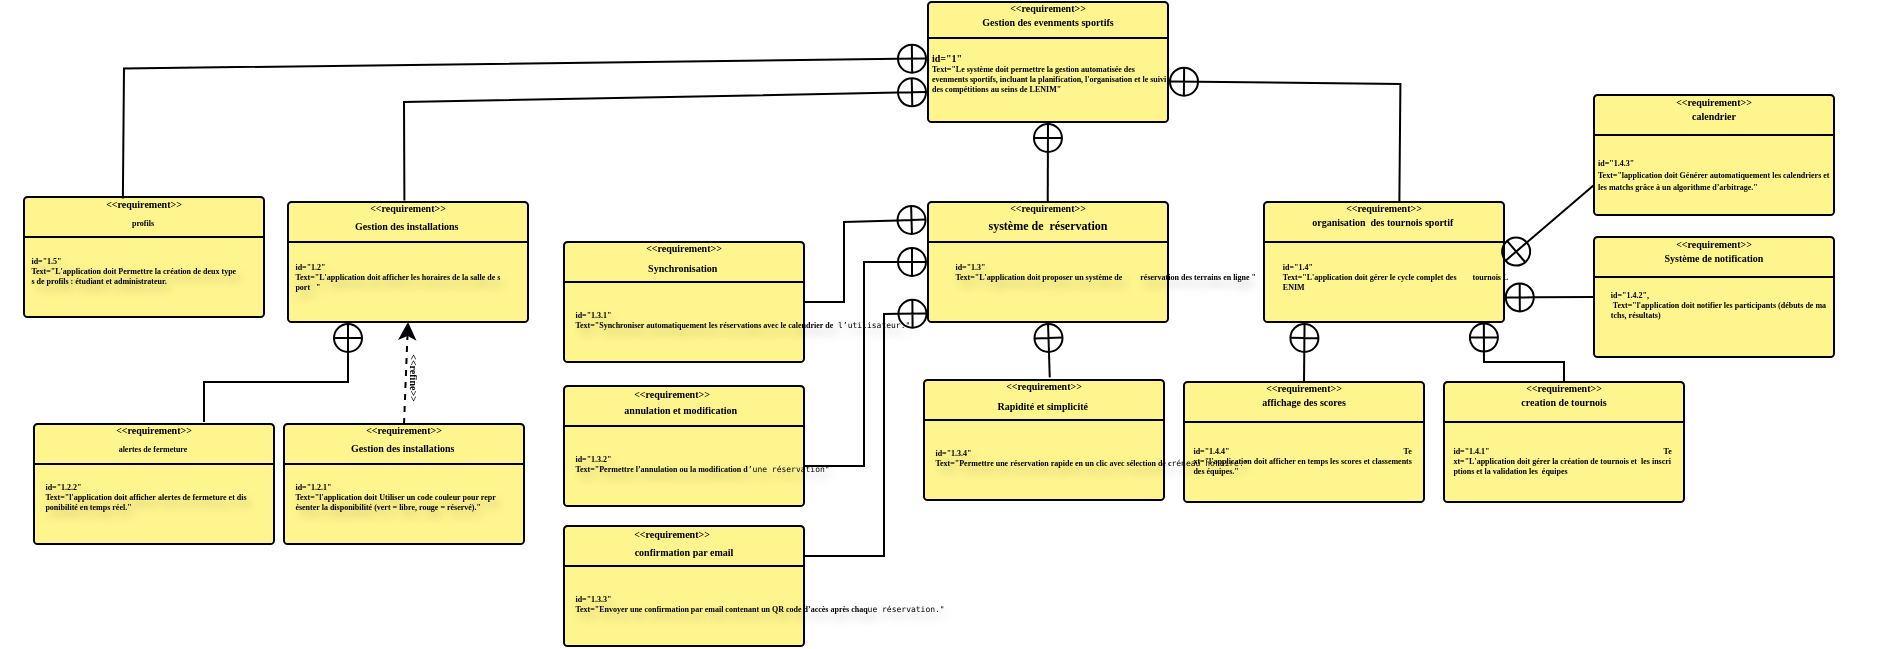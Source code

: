 <mxfile version="26.2.6">
  <diagram id="C5RBs43oDa-KdzZeNtuy" name="Page-1">
    <mxGraphModel dx="2521" dy="811" grid="1" gridSize="10" guides="1" tooltips="1" connect="1" arrows="1" fold="1" page="1" pageScale="1" pageWidth="827" pageHeight="1169" math="0" shadow="0">
      <root>
        <mxCell id="WIyWlLk6GJQsqaUBKTNV-0" />
        <mxCell id="WIyWlLk6GJQsqaUBKTNV-1" parent="WIyWlLk6GJQsqaUBKTNV-0" />
        <mxCell id="aKO-nOTtExuXH8D4YMzO-0" value="" style="rounded=1;whiteSpace=wrap;html=1;arcSize=3;strokeColor=default;fillColor=#FFF58E;" vertex="1" parent="WIyWlLk6GJQsqaUBKTNV-1">
          <mxGeometry x="-16" y="110" width="120" height="60" as="geometry" />
        </mxCell>
        <mxCell id="aKO-nOTtExuXH8D4YMzO-1" value="" style="endArrow=none;html=1;rounded=0;exitX=0;exitY=0.25;exitDx=0;exitDy=0;entryX=1;entryY=0.25;entryDx=0;entryDy=0;" edge="1" parent="WIyWlLk6GJQsqaUBKTNV-1">
          <mxGeometry width="50" height="50" relative="1" as="geometry">
            <mxPoint x="-16.0" y="128" as="sourcePoint" />
            <mxPoint x="104" y="128" as="targetPoint" />
          </mxGeometry>
        </mxCell>
        <UserObject label="&lt;span data-lucid-content=&quot;{&amp;quot;t&amp;quot;:&amp;quot;&lt;&lt;requirement&gt;&gt;&amp;quot;,&amp;quot;m&amp;quot;:[{&amp;quot;s&amp;quot;:0,&amp;quot;n&amp;quot;:&amp;quot;b&amp;quot;,&amp;quot;v&amp;quot;:true,&amp;quot;e&amp;quot;:15},{&amp;quot;s&amp;quot;:0,&amp;quot;n&amp;quot;:&amp;quot;f&amp;quot;,&amp;quot;v&amp;quot;:&amp;quot;Gentium Basic&amp;quot;,&amp;quot;e&amp;quot;:15},{&amp;quot;s&amp;quot;:0,&amp;quot;n&amp;quot;:&amp;quot;fc&amp;quot;,&amp;quot;v&amp;quot;:&amp;quot;Bold&amp;quot;,&amp;quot;e&amp;quot;:15},{&amp;quot;s&amp;quot;:0,&amp;quot;n&amp;quot;:&amp;quot;fid&amp;quot;,&amp;quot;v&amp;quot;:653,&amp;quot;e&amp;quot;:15},{&amp;quot;s&amp;quot;:0,&amp;quot;n&amp;quot;:&amp;quot;fsp&amp;quot;,&amp;quot;v&amp;quot;:&amp;quot;ss_presetShapeStyle1_textStyle&amp;quot;,&amp;quot;e&amp;quot;:15},{&amp;quot;s&amp;quot;:0,&amp;quot;n&amp;quot;:&amp;quot;s&amp;quot;,&amp;quot;v&amp;quot;:8.889,&amp;quot;e&amp;quot;:15}]}&quot; data-lucid-type=&quot;application/vnd.lucid.text&quot;&gt;&lt;span style=&quot;font-weight: bold;&quot;&gt;&amp;lt;&amp;lt;requirement&amp;gt;&amp;gt;&lt;/span&gt;&lt;/span&gt;" id="aKO-nOTtExuXH8D4YMzO-2">
          <mxCell style="text;whiteSpace=wrap;html=1;fontFamily=Georgia;verticalAlign=middle;align=center;fontSize=5;" vertex="1" parent="WIyWlLk6GJQsqaUBKTNV-1">
            <mxGeometry x="14" y="113" width="60" as="geometry" />
          </mxCell>
        </UserObject>
        <UserObject label="&lt;span data-lucid-content=&quot;{&amp;quot;t&amp;quot;:&amp;quot;Gestion des evenments  sportifs&amp;quot;,&amp;quot;m&amp;quot;:[{&amp;quot;s&amp;quot;:0,&amp;quot;n&amp;quot;:&amp;quot;fc&amp;quot;,&amp;quot;v&amp;quot;:&amp;quot;Bold&amp;quot;,&amp;quot;e&amp;quot;:31},{&amp;quot;s&amp;quot;:0,&amp;quot;n&amp;quot;:&amp;quot;fid&amp;quot;,&amp;quot;v&amp;quot;:653,&amp;quot;e&amp;quot;:31},{&amp;quot;s&amp;quot;:0,&amp;quot;n&amp;quot;:&amp;quot;fsp&amp;quot;,&amp;quot;v&amp;quot;:&amp;quot;ss_presetShapeStyle1_textStyle&amp;quot;,&amp;quot;e&amp;quot;:31},{&amp;quot;s&amp;quot;:0,&amp;quot;n&amp;quot;:&amp;quot;b&amp;quot;,&amp;quot;v&amp;quot;:true,&amp;quot;e&amp;quot;:31},{&amp;quot;s&amp;quot;:0,&amp;quot;n&amp;quot;:&amp;quot;f&amp;quot;,&amp;quot;v&amp;quot;:&amp;quot;Gentium Basic&amp;quot;,&amp;quot;e&amp;quot;:31},{&amp;quot;s&amp;quot;:0,&amp;quot;n&amp;quot;:&amp;quot;s&amp;quot;,&amp;quot;v&amp;quot;:8.889,&amp;quot;e&amp;quot;:31},{&amp;quot;s&amp;quot;:0,&amp;quot;n&amp;quot;:&amp;quot;c&amp;quot;,&amp;quot;v&amp;quot;:&amp;quot;#000000ff&amp;quot;,&amp;quot;e&amp;quot;:12},{&amp;quot;s&amp;quot;:22,&amp;quot;n&amp;quot;:&amp;quot;c&amp;quot;,&amp;quot;v&amp;quot;:&amp;quot;#000000ff&amp;quot;,&amp;quot;e&amp;quot;:31}]}&quot; data-lucid-type=&quot;application/vnd.lucid.text&quot;&gt;&lt;span style=&quot;font-weight: bold;&quot;&gt;Gestion des &lt;/span&gt;&lt;span style=&quot;font-weight: bold;&quot;&gt;evenments &lt;/span&gt;&lt;span style=&quot;font-weight: bold;&quot;&gt; sportifs&lt;/span&gt;&lt;/span&gt;" id="aKO-nOTtExuXH8D4YMzO-3">
          <mxCell style="text;whiteSpace=wrap;html=1;fontFamily=Georgia;verticalAlign=middle;align=center;fontSize=5;" vertex="1" parent="WIyWlLk6GJQsqaUBKTNV-1">
            <mxGeometry x="-16" y="120" width="120" as="geometry" />
          </mxCell>
        </UserObject>
        <UserObject label="&lt;div&gt;&lt;span data-lucid-content=&quot;{&amp;quot;t&amp;quot;:&amp;quot;Text=\&amp;quot;Le système doit permettre la gestion automatisée des evenments sportifs, incluant la planification, l&#39;organisation et le suivi des compétitions au seins de LENIM\&amp;quot;&amp;quot;,&amp;quot;m&amp;quot;:[{&amp;quot;s&amp;quot;:0,&amp;quot;n&amp;quot;:&amp;quot;a&amp;quot;,&amp;quot;v&amp;quot;:&amp;quot;left&amp;quot;},{&amp;quot;s&amp;quot;:0,&amp;quot;n&amp;quot;:&amp;quot;s&amp;quot;,&amp;quot;v&amp;quot;:6.667,&amp;quot;e&amp;quot;:168},{&amp;quot;s&amp;quot;:0,&amp;quot;n&amp;quot;:&amp;quot;fc&amp;quot;,&amp;quot;v&amp;quot;:&amp;quot;Bold&amp;quot;,&amp;quot;e&amp;quot;:168},{&amp;quot;s&amp;quot;:0,&amp;quot;n&amp;quot;:&amp;quot;f&amp;quot;,&amp;quot;v&amp;quot;:&amp;quot;Bergamo Std&amp;quot;,&amp;quot;e&amp;quot;:168},{&amp;quot;s&amp;quot;:0,&amp;quot;n&amp;quot;:&amp;quot;b&amp;quot;,&amp;quot;v&amp;quot;:true,&amp;quot;e&amp;quot;:168},{&amp;quot;s&amp;quot;:0,&amp;quot;n&amp;quot;:&amp;quot;fid&amp;quot;,&amp;quot;v&amp;quot;:219,&amp;quot;e&amp;quot;:168}]}&quot; data-lucid-type=&quot;application/vnd.lucid.text&quot;&gt;&lt;font style=&quot;font-size: 5px;&quot;&gt;&lt;span style=&quot;&quot; data-lucid-content=&quot;{&amp;quot;t&amp;quot;:&amp;quot;id=\&amp;quot;1\&amp;quot;&amp;quot;,&amp;quot;m&amp;quot;:[{&amp;quot;s&amp;quot;:0,&amp;quot;n&amp;quot;:&amp;quot;a&amp;quot;,&amp;quot;v&amp;quot;:&amp;quot;left&amp;quot;},{&amp;quot;s&amp;quot;:0,&amp;quot;n&amp;quot;:&amp;quot;b&amp;quot;,&amp;quot;v&amp;quot;:true,&amp;quot;e&amp;quot;:6},{&amp;quot;s&amp;quot;:0,&amp;quot;n&amp;quot;:&amp;quot;f&amp;quot;,&amp;quot;v&amp;quot;:&amp;quot;Gentium Basic&amp;quot;,&amp;quot;e&amp;quot;:6},{&amp;quot;s&amp;quot;:0,&amp;quot;n&amp;quot;:&amp;quot;fc&amp;quot;,&amp;quot;v&amp;quot;:&amp;quot;Bold&amp;quot;,&amp;quot;e&amp;quot;:6},{&amp;quot;s&amp;quot;:0,&amp;quot;n&amp;quot;:&amp;quot;fid&amp;quot;,&amp;quot;v&amp;quot;:653,&amp;quot;e&amp;quot;:6},{&amp;quot;s&amp;quot;:0,&amp;quot;n&amp;quot;:&amp;quot;fsp&amp;quot;,&amp;quot;v&amp;quot;:&amp;quot;ss_presetShapeStyle1_textStyle&amp;quot;,&amp;quot;e&amp;quot;:6},{&amp;quot;s&amp;quot;:0,&amp;quot;n&amp;quot;:&amp;quot;s&amp;quot;,&amp;quot;v&amp;quot;:6.667,&amp;quot;e&amp;quot;:6}]}&quot; data-lucid-type=&quot;application/vnd.lucid.text&quot;&gt;&lt;span style=&quot;font-weight: bold;&quot;&gt;&lt;font style=&quot;&quot;&gt;id=&quot;1&quot;&lt;/font&gt;&lt;/span&gt;&lt;/span&gt;&lt;span style=&quot;font-weight: bold;&quot;&gt;&lt;/span&gt;&lt;/font&gt;&lt;/span&gt;&lt;/div&gt;&lt;span data-lucid-content=&quot;{&amp;quot;t&amp;quot;:&amp;quot;Text=\&amp;quot;Le système doit permettre la gestion automatisée des evenments sportifs, incluant la planification, l&#39;organisation et le suivi des compétitions au seins de LENIM\&amp;quot;&amp;quot;,&amp;quot;m&amp;quot;:[{&amp;quot;s&amp;quot;:0,&amp;quot;n&amp;quot;:&amp;quot;a&amp;quot;,&amp;quot;v&amp;quot;:&amp;quot;left&amp;quot;},{&amp;quot;s&amp;quot;:0,&amp;quot;n&amp;quot;:&amp;quot;s&amp;quot;,&amp;quot;v&amp;quot;:6.667,&amp;quot;e&amp;quot;:168},{&amp;quot;s&amp;quot;:0,&amp;quot;n&amp;quot;:&amp;quot;fc&amp;quot;,&amp;quot;v&amp;quot;:&amp;quot;Bold&amp;quot;,&amp;quot;e&amp;quot;:168},{&amp;quot;s&amp;quot;:0,&amp;quot;n&amp;quot;:&amp;quot;f&amp;quot;,&amp;quot;v&amp;quot;:&amp;quot;Bergamo Std&amp;quot;,&amp;quot;e&amp;quot;:168},{&amp;quot;s&amp;quot;:0,&amp;quot;n&amp;quot;:&amp;quot;b&amp;quot;,&amp;quot;v&amp;quot;:true,&amp;quot;e&amp;quot;:168},{&amp;quot;s&amp;quot;:0,&amp;quot;n&amp;quot;:&amp;quot;fid&amp;quot;,&amp;quot;v&amp;quot;:219,&amp;quot;e&amp;quot;:168}]}&quot; data-lucid-type=&quot;application/vnd.lucid.text&quot;&gt;&lt;span style=&quot;font-weight: bold;&quot;&gt;Text=&quot;Le système doit permettre la gestion automatisée des evenments sportifs, incluant la planification, l&#39;organisation et le suivi des compétitions au seins de LENIM&quot;&lt;/span&gt;&lt;/span&gt;" id="aKO-nOTtExuXH8D4YMzO-4">
          <mxCell style="text;whiteSpace=wrap;html=1;fontFamily=Georgia;verticalAlign=middle;align=left;fontSize=4;" vertex="1" parent="WIyWlLk6GJQsqaUBKTNV-1">
            <mxGeometry x="-16" y="146" width="120" as="geometry" />
          </mxCell>
        </UserObject>
        <mxCell id="aKO-nOTtExuXH8D4YMzO-30" value="" style="endArrow=none;html=1;rounded=0;exitX=0;exitY=0.25;exitDx=0;exitDy=0;entryX=1;entryY=0.25;entryDx=0;entryDy=0;" edge="1" parent="WIyWlLk6GJQsqaUBKTNV-1">
          <mxGeometry width="50" height="50" relative="1" as="geometry">
            <mxPoint x="152" y="228" as="sourcePoint" />
            <mxPoint x="272" y="228" as="targetPoint" />
          </mxGeometry>
        </mxCell>
        <mxCell id="aKO-nOTtExuXH8D4YMzO-31" value="" style="rounded=1;whiteSpace=wrap;html=1;arcSize=3;strokeColor=default;fillColor=#FFF58E;" vertex="1" parent="WIyWlLk6GJQsqaUBKTNV-1">
          <mxGeometry x="152" y="210" width="120" height="60" as="geometry" />
        </mxCell>
        <UserObject label="&lt;span data-lucid-content=&quot;{&amp;quot;t&amp;quot;:&amp;quot;&lt;&lt;requirement&gt;&gt;&amp;quot;,&amp;quot;m&amp;quot;:[{&amp;quot;s&amp;quot;:0,&amp;quot;n&amp;quot;:&amp;quot;b&amp;quot;,&amp;quot;v&amp;quot;:true,&amp;quot;e&amp;quot;:15},{&amp;quot;s&amp;quot;:0,&amp;quot;n&amp;quot;:&amp;quot;f&amp;quot;,&amp;quot;v&amp;quot;:&amp;quot;Gentium Basic&amp;quot;,&amp;quot;e&amp;quot;:15},{&amp;quot;s&amp;quot;:0,&amp;quot;n&amp;quot;:&amp;quot;fc&amp;quot;,&amp;quot;v&amp;quot;:&amp;quot;Bold&amp;quot;,&amp;quot;e&amp;quot;:15},{&amp;quot;s&amp;quot;:0,&amp;quot;n&amp;quot;:&amp;quot;fid&amp;quot;,&amp;quot;v&amp;quot;:653,&amp;quot;e&amp;quot;:15},{&amp;quot;s&amp;quot;:0,&amp;quot;n&amp;quot;:&amp;quot;fsp&amp;quot;,&amp;quot;v&amp;quot;:&amp;quot;ss_presetShapeStyle1_textStyle&amp;quot;,&amp;quot;e&amp;quot;:15},{&amp;quot;s&amp;quot;:0,&amp;quot;n&amp;quot;:&amp;quot;s&amp;quot;,&amp;quot;v&amp;quot;:8.889,&amp;quot;e&amp;quot;:15}]}&quot; data-lucid-type=&quot;application/vnd.lucid.text&quot;&gt;&lt;span style=&quot;font-weight: bold;&quot;&gt;&amp;lt;&amp;lt;requirement&amp;gt;&amp;gt;&lt;/span&gt;&lt;/span&gt;" id="aKO-nOTtExuXH8D4YMzO-32">
          <mxCell style="text;whiteSpace=wrap;html=1;fontFamily=Georgia;verticalAlign=middle;align=center;fontSize=5;" vertex="1" parent="WIyWlLk6GJQsqaUBKTNV-1">
            <mxGeometry x="182" y="213" width="60" as="geometry" />
          </mxCell>
        </UserObject>
        <UserObject label="&lt;b&gt;organisation&amp;nbsp; des tournois sportif&amp;nbsp;&lt;/b&gt;" id="aKO-nOTtExuXH8D4YMzO-33">
          <mxCell style="text;whiteSpace=wrap;html=1;fontFamily=Georgia;verticalAlign=middle;align=center;fontSize=5;" vertex="1" parent="WIyWlLk6GJQsqaUBKTNV-1">
            <mxGeometry x="152" y="220" width="120" as="geometry" />
          </mxCell>
        </UserObject>
        <UserObject label="&lt;div style=&quot;overflow: auto; padding: 9.144px 13.716px; text-wrap-mode: wrap; word-break: break-all; margin-top: 0px !important; margin-bottom: 0px !important;&quot;&gt;&lt;div style=&quot;overflow: auto; padding: 9.144px 13.716px; text-wrap-mode: wrap; word-break: break-all; margin-top: 0px !important; margin-bottom: 0px !important;&quot;&gt;id=&quot;1.4&quot;&lt;br&gt;Text=&quot;L&#39;application doit gérer le cycle complet des&amp;nbsp; &amp;nbsp; &amp;nbsp; &amp;nbsp; tournois LENIM&lt;/div&gt;&lt;/div&gt;" id="aKO-nOTtExuXH8D4YMzO-34">
          <mxCell style="text;whiteSpace=wrap;html=1;fontFamily=Georgia;verticalAlign=middle;align=left;fontSize=4;fontColor=default;fontStyle=1" vertex="1" parent="WIyWlLk6GJQsqaUBKTNV-1">
            <mxGeometry x="132" y="236.5" width="170" height="22" as="geometry" />
          </mxCell>
        </UserObject>
        <mxCell id="aKO-nOTtExuXH8D4YMzO-35" value="" style="endArrow=none;html=1;rounded=0;exitX=0;exitY=0.25;exitDx=0;exitDy=0;entryX=1;entryY=0.25;entryDx=0;entryDy=0;" edge="1" parent="WIyWlLk6GJQsqaUBKTNV-1">
          <mxGeometry width="50" height="50" relative="1" as="geometry">
            <mxPoint x="152" y="230" as="sourcePoint" />
            <mxPoint x="272" y="230" as="targetPoint" />
          </mxGeometry>
        </mxCell>
        <mxCell id="aKO-nOTtExuXH8D4YMzO-36" value="" style="endArrow=none;html=1;rounded=0;exitX=0;exitY=0.25;exitDx=0;exitDy=0;entryX=1;entryY=0.25;entryDx=0;entryDy=0;" edge="1" parent="WIyWlLk6GJQsqaUBKTNV-1">
          <mxGeometry width="50" height="50" relative="1" as="geometry">
            <mxPoint x="-16" y="228" as="sourcePoint" />
            <mxPoint x="104" y="228" as="targetPoint" />
          </mxGeometry>
        </mxCell>
        <mxCell id="aKO-nOTtExuXH8D4YMzO-37" value="" style="rounded=1;whiteSpace=wrap;html=1;arcSize=3;strokeColor=default;fillColor=#FFF58E;" vertex="1" parent="WIyWlLk6GJQsqaUBKTNV-1">
          <mxGeometry x="-16" y="210" width="120" height="60" as="geometry" />
        </mxCell>
        <UserObject label="&lt;span data-lucid-content=&quot;{&amp;quot;t&amp;quot;:&amp;quot;&lt;&lt;requirement&gt;&gt;&amp;quot;,&amp;quot;m&amp;quot;:[{&amp;quot;s&amp;quot;:0,&amp;quot;n&amp;quot;:&amp;quot;b&amp;quot;,&amp;quot;v&amp;quot;:true,&amp;quot;e&amp;quot;:15},{&amp;quot;s&amp;quot;:0,&amp;quot;n&amp;quot;:&amp;quot;f&amp;quot;,&amp;quot;v&amp;quot;:&amp;quot;Gentium Basic&amp;quot;,&amp;quot;e&amp;quot;:15},{&amp;quot;s&amp;quot;:0,&amp;quot;n&amp;quot;:&amp;quot;fc&amp;quot;,&amp;quot;v&amp;quot;:&amp;quot;Bold&amp;quot;,&amp;quot;e&amp;quot;:15},{&amp;quot;s&amp;quot;:0,&amp;quot;n&amp;quot;:&amp;quot;fid&amp;quot;,&amp;quot;v&amp;quot;:653,&amp;quot;e&amp;quot;:15},{&amp;quot;s&amp;quot;:0,&amp;quot;n&amp;quot;:&amp;quot;fsp&amp;quot;,&amp;quot;v&amp;quot;:&amp;quot;ss_presetShapeStyle1_textStyle&amp;quot;,&amp;quot;e&amp;quot;:15},{&amp;quot;s&amp;quot;:0,&amp;quot;n&amp;quot;:&amp;quot;s&amp;quot;,&amp;quot;v&amp;quot;:8.889,&amp;quot;e&amp;quot;:15}]}&quot; data-lucid-type=&quot;application/vnd.lucid.text&quot;&gt;&lt;span style=&quot;font-weight: bold;&quot;&gt;&amp;lt;&amp;lt;requirement&amp;gt;&amp;gt;&lt;/span&gt;&lt;/span&gt;" id="aKO-nOTtExuXH8D4YMzO-38">
          <mxCell style="text;whiteSpace=wrap;html=1;fontFamily=Georgia;verticalAlign=middle;align=center;fontSize=5;" vertex="1" parent="WIyWlLk6GJQsqaUBKTNV-1">
            <mxGeometry x="14" y="213" width="60" as="geometry" />
          </mxCell>
        </UserObject>
        <UserObject label="&lt;pre style=&quot;text-align: left; overflow: auto; padding: 9.144px 13.716px; text-wrap-mode: wrap; word-break: break-all; margin-top: 0px !important; margin-bottom: 0px !important;&quot;&gt;&lt;font face=&quot;Georgia&quot;&gt;&lt;b&gt;système de  réservation&lt;/b&gt;&lt;/font&gt;&lt;/pre&gt;" id="aKO-nOTtExuXH8D4YMzO-39">
          <mxCell style="text;whiteSpace=wrap;html=1;fontFamily=Georgia;verticalAlign=middle;align=center;fontSize=6;" vertex="1" parent="WIyWlLk6GJQsqaUBKTNV-1">
            <mxGeometry x="-16" y="222" width="120" as="geometry" />
          </mxCell>
        </UserObject>
        <mxCell id="aKO-nOTtExuXH8D4YMzO-41" value="" style="endArrow=none;html=1;rounded=0;exitX=0;exitY=0.25;exitDx=0;exitDy=0;entryX=1;entryY=0.25;entryDx=0;entryDy=0;" edge="1" parent="WIyWlLk6GJQsqaUBKTNV-1">
          <mxGeometry width="50" height="50" relative="1" as="geometry">
            <mxPoint x="-16" y="230" as="sourcePoint" />
            <mxPoint x="104" y="230" as="targetPoint" />
          </mxGeometry>
        </mxCell>
        <mxCell id="aKO-nOTtExuXH8D4YMzO-44" value="&lt;br&gt;&lt;div&gt;&lt;pre style=&quot;overflow: auto; padding: 9.144px 13.716px; text-wrap-mode: wrap; word-break: break-all; margin-top: 0px !important; margin-bottom: 0px !important;&quot;&gt;&lt;font face=&quot;Georgia&quot;&gt;&lt;b&gt;&lt;span&gt;&lt;br&gt;id=&quot;1.3&quot;&lt;br&gt;&lt;/span&gt;Text=&quot;L&#39;application doit proposer un système de         réservation des terrains en ligne &lt;/b&gt;&lt;/font&gt;&lt;b style=&quot;white-space-collapse: collapse; background-color: transparent; color: light-dark(rgb(0, 0, 0), rgb(255, 255, 255)); font-family: Georgia;&quot;&gt;&quot;&lt;/b&gt;&lt;/pre&gt;&lt;div&gt;&lt;br style=&quot;font-family: Georgia;&quot;&gt;&lt;/div&gt;&lt;/div&gt;" style="text;html=1;align=left;verticalAlign=middle;whiteSpace=wrap;rounded=0;textShadow=1;fontColor=default;fontSize=4;" vertex="1" parent="WIyWlLk6GJQsqaUBKTNV-1">
          <mxGeometry x="-18" y="227.5" width="140" height="30" as="geometry" />
        </mxCell>
        <mxCell id="aKO-nOTtExuXH8D4YMzO-57" value="" style="endArrow=none;html=1;rounded=0;exitX=0;exitY=0.25;exitDx=0;exitDy=0;entryX=1;entryY=0.25;entryDx=0;entryDy=0;" edge="1" parent="WIyWlLk6GJQsqaUBKTNV-1">
          <mxGeometry width="50" height="50" relative="1" as="geometry">
            <mxPoint x="-336" y="228" as="sourcePoint" />
            <mxPoint x="-216" y="228" as="targetPoint" />
          </mxGeometry>
        </mxCell>
        <mxCell id="aKO-nOTtExuXH8D4YMzO-58" value="" style="rounded=1;whiteSpace=wrap;html=1;arcSize=3;strokeColor=default;fillColor=#FFF58E;" vertex="1" parent="WIyWlLk6GJQsqaUBKTNV-1">
          <mxGeometry x="-336" y="210" width="120" height="60" as="geometry" />
        </mxCell>
        <UserObject label="&lt;span data-lucid-content=&quot;{&amp;quot;t&amp;quot;:&amp;quot;&lt;&lt;requirement&gt;&gt;&amp;quot;,&amp;quot;m&amp;quot;:[{&amp;quot;s&amp;quot;:0,&amp;quot;n&amp;quot;:&amp;quot;b&amp;quot;,&amp;quot;v&amp;quot;:true,&amp;quot;e&amp;quot;:15},{&amp;quot;s&amp;quot;:0,&amp;quot;n&amp;quot;:&amp;quot;f&amp;quot;,&amp;quot;v&amp;quot;:&amp;quot;Gentium Basic&amp;quot;,&amp;quot;e&amp;quot;:15},{&amp;quot;s&amp;quot;:0,&amp;quot;n&amp;quot;:&amp;quot;fc&amp;quot;,&amp;quot;v&amp;quot;:&amp;quot;Bold&amp;quot;,&amp;quot;e&amp;quot;:15},{&amp;quot;s&amp;quot;:0,&amp;quot;n&amp;quot;:&amp;quot;fid&amp;quot;,&amp;quot;v&amp;quot;:653,&amp;quot;e&amp;quot;:15},{&amp;quot;s&amp;quot;:0,&amp;quot;n&amp;quot;:&amp;quot;fsp&amp;quot;,&amp;quot;v&amp;quot;:&amp;quot;ss_presetShapeStyle1_textStyle&amp;quot;,&amp;quot;e&amp;quot;:15},{&amp;quot;s&amp;quot;:0,&amp;quot;n&amp;quot;:&amp;quot;s&amp;quot;,&amp;quot;v&amp;quot;:8.889,&amp;quot;e&amp;quot;:15}]}&quot; data-lucid-type=&quot;application/vnd.lucid.text&quot;&gt;&lt;span style=&quot;font-weight: bold;&quot;&gt;&amp;lt;&amp;lt;requirement&amp;gt;&amp;gt;&lt;/span&gt;&lt;/span&gt;" id="aKO-nOTtExuXH8D4YMzO-59">
          <mxCell style="text;whiteSpace=wrap;html=1;fontFamily=Georgia;verticalAlign=middle;align=center;fontSize=5;" vertex="1" parent="WIyWlLk6GJQsqaUBKTNV-1">
            <mxGeometry x="-306" y="213" width="60" as="geometry" />
          </mxCell>
        </UserObject>
        <UserObject label="&lt;font&gt;&lt;span data-lucid-content=&quot;{&amp;quot;t&amp;quot;:&amp;quot;Gestion des evenments  sportifs&amp;quot;,&amp;quot;m&amp;quot;:[{&amp;quot;s&amp;quot;:0,&amp;quot;n&amp;quot;:&amp;quot;fc&amp;quot;,&amp;quot;v&amp;quot;:&amp;quot;Bold&amp;quot;,&amp;quot;e&amp;quot;:31},{&amp;quot;s&amp;quot;:0,&amp;quot;n&amp;quot;:&amp;quot;fid&amp;quot;,&amp;quot;v&amp;quot;:653,&amp;quot;e&amp;quot;:31},{&amp;quot;s&amp;quot;:0,&amp;quot;n&amp;quot;:&amp;quot;fsp&amp;quot;,&amp;quot;v&amp;quot;:&amp;quot;ss_presetShapeStyle1_textStyle&amp;quot;,&amp;quot;e&amp;quot;:31},{&amp;quot;s&amp;quot;:0,&amp;quot;n&amp;quot;:&amp;quot;b&amp;quot;,&amp;quot;v&amp;quot;:true,&amp;quot;e&amp;quot;:31},{&amp;quot;s&amp;quot;:0,&amp;quot;n&amp;quot;:&amp;quot;f&amp;quot;,&amp;quot;v&amp;quot;:&amp;quot;Gentium Basic&amp;quot;,&amp;quot;e&amp;quot;:31},{&amp;quot;s&amp;quot;:0,&amp;quot;n&amp;quot;:&amp;quot;s&amp;quot;,&amp;quot;v&amp;quot;:8.889,&amp;quot;e&amp;quot;:31},{&amp;quot;s&amp;quot;:0,&amp;quot;n&amp;quot;:&amp;quot;c&amp;quot;,&amp;quot;v&amp;quot;:&amp;quot;#000000ff&amp;quot;,&amp;quot;e&amp;quot;:12},{&amp;quot;s&amp;quot;:22,&amp;quot;n&amp;quot;:&amp;quot;c&amp;quot;,&amp;quot;v&amp;quot;:&amp;quot;#000000ff&amp;quot;,&amp;quot;e&amp;quot;:31}]}&quot; data-lucid-type=&quot;application/vnd.lucid.text&quot;&gt;&lt;span style=&quot;font-weight: bold;&quot;&gt;Gestion des&amp;nbsp;&lt;/span&gt;&lt;/span&gt;&lt;span style=&quot;font-weight: 700; text-align: left;&quot;&gt;installations&amp;nbsp;&lt;/span&gt;&lt;/font&gt;" id="aKO-nOTtExuXH8D4YMzO-60">
          <mxCell style="text;whiteSpace=wrap;html=1;fontFamily=Georgia;verticalAlign=middle;align=center;fontSize=5;" vertex="1" parent="WIyWlLk6GJQsqaUBKTNV-1">
            <mxGeometry x="-336" y="222" width="120" as="geometry" />
          </mxCell>
        </UserObject>
        <mxCell id="aKO-nOTtExuXH8D4YMzO-61" value="" style="endArrow=none;html=1;rounded=0;exitX=0;exitY=0.25;exitDx=0;exitDy=0;entryX=1;entryY=0.25;entryDx=0;entryDy=0;" edge="1" parent="WIyWlLk6GJQsqaUBKTNV-1">
          <mxGeometry width="50" height="50" relative="1" as="geometry">
            <mxPoint x="-336" y="230" as="sourcePoint" />
            <mxPoint x="-216" y="230" as="targetPoint" />
          </mxGeometry>
        </mxCell>
        <mxCell id="aKO-nOTtExuXH8D4YMzO-62" value="&lt;div&gt;&lt;div&gt;&lt;div style=&quot;overflow: auto; padding: 9.144px 13.716px; text-wrap-mode: wrap; word-break: break-all; margin-top: 0px !important; margin-bottom: 0px !important;&quot;&gt;id=&quot;1.2&quot;&lt;br&gt;Text=&quot;L&#39;application doit afficher les horaires de la salle de sport&amp;nbsp; &amp;nbsp;&quot;&lt;/div&gt;&lt;/div&gt;&lt;/div&gt;" style="text;html=1;align=left;verticalAlign=middle;whiteSpace=wrap;rounded=0;textShadow=1;fontColor=default;fontSize=4;fontFamily=Georgia;fontStyle=1" vertex="1" parent="WIyWlLk6GJQsqaUBKTNV-1">
          <mxGeometry x="-348" y="237.5" width="132" height="20" as="geometry" />
        </mxCell>
        <mxCell id="aKO-nOTtExuXH8D4YMzO-63" value="" style="endArrow=circlePlus;html=1;rounded=0;exitX=0.5;exitY=0;exitDx=0;exitDy=0;entryX=0.5;entryY=1;entryDx=0;entryDy=0;endFill=0;" edge="1" parent="WIyWlLk6GJQsqaUBKTNV-1" target="aKO-nOTtExuXH8D4YMzO-0">
          <mxGeometry width="50" height="50" relative="1" as="geometry">
            <mxPoint x="43.87" y="210" as="sourcePoint" />
            <mxPoint x="43.87" y="170" as="targetPoint" />
          </mxGeometry>
        </mxCell>
        <mxCell id="aKO-nOTtExuXH8D4YMzO-64" value="" style="endArrow=circlePlus;html=1;rounded=0;exitX=0.485;exitY=-0.012;exitDx=0;exitDy=0;entryX=0;entryY=0.75;entryDx=0;entryDy=0;endFill=0;exitPerimeter=0;" edge="1" parent="WIyWlLk6GJQsqaUBKTNV-1" source="aKO-nOTtExuXH8D4YMzO-58" target="aKO-nOTtExuXH8D4YMzO-0">
          <mxGeometry width="50" height="50" relative="1" as="geometry">
            <mxPoint x="53.87" y="220" as="sourcePoint" />
            <mxPoint x="54" y="180" as="targetPoint" />
            <Array as="points">
              <mxPoint x="-278" y="160" />
            </Array>
          </mxGeometry>
        </mxCell>
        <mxCell id="aKO-nOTtExuXH8D4YMzO-65" value="" style="endArrow=circlePlus;html=1;rounded=0;exitX=0.579;exitY=-0.016;exitDx=0;exitDy=0;entryX=1.015;entryY=0.647;entryDx=0;entryDy=0;endFill=0;entryPerimeter=0;exitPerimeter=0;" edge="1" parent="WIyWlLk6GJQsqaUBKTNV-1">
          <mxGeometry width="50" height="50" relative="1" as="geometry">
            <mxPoint x="219.68" y="210.0" as="sourcePoint" />
            <mxPoint x="104.0" y="149.78" as="targetPoint" />
            <Array as="points">
              <mxPoint x="220.2" y="150.96" />
            </Array>
          </mxGeometry>
        </mxCell>
        <mxCell id="aKO-nOTtExuXH8D4YMzO-66" value="" style="endArrow=none;html=1;rounded=0;exitX=0;exitY=0.25;exitDx=0;exitDy=0;entryX=1;entryY=0.25;entryDx=0;entryDy=0;" edge="1" parent="WIyWlLk6GJQsqaUBKTNV-1">
          <mxGeometry width="50" height="50" relative="1" as="geometry">
            <mxPoint x="242" y="318" as="sourcePoint" />
            <mxPoint x="362" y="318" as="targetPoint" />
          </mxGeometry>
        </mxCell>
        <mxCell id="aKO-nOTtExuXH8D4YMzO-67" value="" style="rounded=1;whiteSpace=wrap;html=1;arcSize=3;strokeColor=default;fillColor=#FFF58E;" vertex="1" parent="WIyWlLk6GJQsqaUBKTNV-1">
          <mxGeometry x="242" y="300" width="120" height="60" as="geometry" />
        </mxCell>
        <UserObject label="&lt;span data-lucid-content=&quot;{&amp;quot;t&amp;quot;:&amp;quot;&lt;&lt;requirement&gt;&gt;&amp;quot;,&amp;quot;m&amp;quot;:[{&amp;quot;s&amp;quot;:0,&amp;quot;n&amp;quot;:&amp;quot;b&amp;quot;,&amp;quot;v&amp;quot;:true,&amp;quot;e&amp;quot;:15},{&amp;quot;s&amp;quot;:0,&amp;quot;n&amp;quot;:&amp;quot;f&amp;quot;,&amp;quot;v&amp;quot;:&amp;quot;Gentium Basic&amp;quot;,&amp;quot;e&amp;quot;:15},{&amp;quot;s&amp;quot;:0,&amp;quot;n&amp;quot;:&amp;quot;fc&amp;quot;,&amp;quot;v&amp;quot;:&amp;quot;Bold&amp;quot;,&amp;quot;e&amp;quot;:15},{&amp;quot;s&amp;quot;:0,&amp;quot;n&amp;quot;:&amp;quot;fid&amp;quot;,&amp;quot;v&amp;quot;:653,&amp;quot;e&amp;quot;:15},{&amp;quot;s&amp;quot;:0,&amp;quot;n&amp;quot;:&amp;quot;fsp&amp;quot;,&amp;quot;v&amp;quot;:&amp;quot;ss_presetShapeStyle1_textStyle&amp;quot;,&amp;quot;e&amp;quot;:15},{&amp;quot;s&amp;quot;:0,&amp;quot;n&amp;quot;:&amp;quot;s&amp;quot;,&amp;quot;v&amp;quot;:8.889,&amp;quot;e&amp;quot;:15}]}&quot; data-lucid-type=&quot;application/vnd.lucid.text&quot;&gt;&lt;span style=&quot;font-weight: bold;&quot;&gt;&amp;lt;&amp;lt;requirement&amp;gt;&amp;gt;&lt;/span&gt;&lt;/span&gt;" id="aKO-nOTtExuXH8D4YMzO-68">
          <mxCell style="text;whiteSpace=wrap;html=1;fontFamily=Georgia;verticalAlign=middle;align=center;fontSize=5;" vertex="1" parent="WIyWlLk6GJQsqaUBKTNV-1">
            <mxGeometry x="272" y="303" width="60" as="geometry" />
          </mxCell>
        </UserObject>
        <UserObject label="&lt;b&gt;creation de tournois&lt;/b&gt;" id="aKO-nOTtExuXH8D4YMzO-69">
          <mxCell style="text;whiteSpace=wrap;html=1;fontFamily=Georgia;verticalAlign=middle;align=center;fontSize=5;" vertex="1" parent="WIyWlLk6GJQsqaUBKTNV-1">
            <mxGeometry x="242" y="310" width="120" as="geometry" />
          </mxCell>
        </UserObject>
        <mxCell id="aKO-nOTtExuXH8D4YMzO-70" value="" style="endArrow=none;html=1;rounded=0;exitX=0;exitY=0.25;exitDx=0;exitDy=0;entryX=1;entryY=0.25;entryDx=0;entryDy=0;" edge="1" parent="WIyWlLk6GJQsqaUBKTNV-1">
          <mxGeometry width="50" height="50" relative="1" as="geometry">
            <mxPoint x="242" y="320" as="sourcePoint" />
            <mxPoint x="362" y="320" as="targetPoint" />
          </mxGeometry>
        </mxCell>
        <UserObject label="&lt;div style=&quot;overflow: auto; padding: 9.144px 13.716px; text-wrap-mode: wrap; word-break: break-all; text-align: start; margin-top: 0px !important; margin-bottom: 0px !important;&quot;&gt;id=&quot;1.4.1&quot;&amp;nbsp; &amp;nbsp; &amp;nbsp; &amp;nbsp; &amp;nbsp; &amp;nbsp; &amp;nbsp; &amp;nbsp; &amp;nbsp; &amp;nbsp; &amp;nbsp; &amp;nbsp; &amp;nbsp; &amp;nbsp; &amp;nbsp; &amp;nbsp; &amp;nbsp; &amp;nbsp; &amp;nbsp; &amp;nbsp; &amp;nbsp; &amp;nbsp; &amp;nbsp; &amp;nbsp; &amp;nbsp; &amp;nbsp; &amp;nbsp; &amp;nbsp; &amp;nbsp; &amp;nbsp; &amp;nbsp; &amp;nbsp; &amp;nbsp; &amp;nbsp; &amp;nbsp; &amp;nbsp; &amp;nbsp; &amp;nbsp; &amp;nbsp; &amp;nbsp; &amp;nbsp; &amp;nbsp; &amp;nbsp; &amp;nbsp;T&lt;span style=&quot;background-color: transparent; color: light-dark(rgb(0, 0, 0), rgb(255, 255, 255));&quot;&gt;ext=&quot;&lt;/span&gt;L&#39;application doit gérer la&amp;nbsp;création de tournois et&amp;nbsp; l&lt;span style=&quot;background-color: transparent; color: light-dark(rgb(0, 0, 0), rgb(255, 255, 255));&quot;&gt;es inscriptions et la validation les&amp;nbsp; équipes&lt;/span&gt;&lt;/div&gt;" id="aKO-nOTtExuXH8D4YMzO-71">
          <mxCell style="text;whiteSpace=wrap;html=1;fontFamily=Georgia;verticalAlign=middle;align=center;fontSize=4;fontColor=default;fontStyle=1" vertex="1" parent="WIyWlLk6GJQsqaUBKTNV-1">
            <mxGeometry x="232" y="340" width="140" as="geometry" />
          </mxCell>
        </UserObject>
        <mxCell id="aKO-nOTtExuXH8D4YMzO-72" value="" style="endArrow=none;html=1;rounded=0;exitX=0;exitY=0.25;exitDx=0;exitDy=0;entryX=1;entryY=0.25;entryDx=0;entryDy=0;" edge="1" parent="WIyWlLk6GJQsqaUBKTNV-1">
          <mxGeometry width="50" height="50" relative="1" as="geometry">
            <mxPoint x="317" y="245.5" as="sourcePoint" />
            <mxPoint x="437" y="245.5" as="targetPoint" />
          </mxGeometry>
        </mxCell>
        <mxCell id="aKO-nOTtExuXH8D4YMzO-73" value="" style="rounded=1;whiteSpace=wrap;html=1;arcSize=3;strokeColor=default;fillColor=#FFF58E;" vertex="1" parent="WIyWlLk6GJQsqaUBKTNV-1">
          <mxGeometry x="317" y="227.5" width="120" height="60" as="geometry" />
        </mxCell>
        <UserObject label="&lt;span data-lucid-content=&quot;{&amp;quot;t&amp;quot;:&amp;quot;&lt;&lt;requirement&gt;&gt;&amp;quot;,&amp;quot;m&amp;quot;:[{&amp;quot;s&amp;quot;:0,&amp;quot;n&amp;quot;:&amp;quot;b&amp;quot;,&amp;quot;v&amp;quot;:true,&amp;quot;e&amp;quot;:15},{&amp;quot;s&amp;quot;:0,&amp;quot;n&amp;quot;:&amp;quot;f&amp;quot;,&amp;quot;v&amp;quot;:&amp;quot;Gentium Basic&amp;quot;,&amp;quot;e&amp;quot;:15},{&amp;quot;s&amp;quot;:0,&amp;quot;n&amp;quot;:&amp;quot;fc&amp;quot;,&amp;quot;v&amp;quot;:&amp;quot;Bold&amp;quot;,&amp;quot;e&amp;quot;:15},{&amp;quot;s&amp;quot;:0,&amp;quot;n&amp;quot;:&amp;quot;fid&amp;quot;,&amp;quot;v&amp;quot;:653,&amp;quot;e&amp;quot;:15},{&amp;quot;s&amp;quot;:0,&amp;quot;n&amp;quot;:&amp;quot;fsp&amp;quot;,&amp;quot;v&amp;quot;:&amp;quot;ss_presetShapeStyle1_textStyle&amp;quot;,&amp;quot;e&amp;quot;:15},{&amp;quot;s&amp;quot;:0,&amp;quot;n&amp;quot;:&amp;quot;s&amp;quot;,&amp;quot;v&amp;quot;:8.889,&amp;quot;e&amp;quot;:15}]}&quot; data-lucid-type=&quot;application/vnd.lucid.text&quot;&gt;&lt;span style=&quot;font-weight: bold;&quot;&gt;&amp;lt;&amp;lt;requirement&amp;gt;&amp;gt;&lt;/span&gt;&lt;/span&gt;" id="aKO-nOTtExuXH8D4YMzO-74">
          <mxCell style="text;whiteSpace=wrap;html=1;fontFamily=Georgia;verticalAlign=middle;align=center;fontSize=5;" vertex="1" parent="WIyWlLk6GJQsqaUBKTNV-1">
            <mxGeometry x="347" y="230.5" width="60" as="geometry" />
          </mxCell>
        </UserObject>
        <UserObject label="&lt;b&gt;Système de notification&lt;/b&gt;" id="aKO-nOTtExuXH8D4YMzO-75">
          <mxCell style="text;whiteSpace=wrap;html=1;fontFamily=Georgia;verticalAlign=middle;align=center;fontSize=5;" vertex="1" parent="WIyWlLk6GJQsqaUBKTNV-1">
            <mxGeometry x="317" y="237.5" width="120" as="geometry" />
          </mxCell>
        </UserObject>
        <mxCell id="aKO-nOTtExuXH8D4YMzO-76" value="" style="endArrow=none;html=1;rounded=0;exitX=0;exitY=0.25;exitDx=0;exitDy=0;entryX=1;entryY=0.25;entryDx=0;entryDy=0;" edge="1" parent="WIyWlLk6GJQsqaUBKTNV-1">
          <mxGeometry width="50" height="50" relative="1" as="geometry">
            <mxPoint x="317" y="247.5" as="sourcePoint" />
            <mxPoint x="437" y="247.5" as="targetPoint" />
          </mxGeometry>
        </mxCell>
        <UserObject label="&lt;div style=&quot;overflow: auto; padding: 9.144px 13.716px; text-wrap-mode: wrap; word-break: break-all; text-align: start; margin-top: 0px !important; margin-bottom: 0px !important;&quot;&gt;&lt;div style=&quot;overflow: auto; padding: 9.144px 13.716px; text-wrap-mode: wrap; word-break: break-all; margin-top: 0px !important; margin-bottom: 0px !important;&quot;&gt;id=&quot;1.4.2&quot;,&amp;nbsp; &amp;nbsp; &amp;nbsp; &amp;nbsp; &amp;nbsp; &amp;nbsp; &amp;nbsp; &amp;nbsp; &amp;nbsp; &amp;nbsp; &amp;nbsp; &amp;nbsp; &amp;nbsp; &amp;nbsp; &amp;nbsp; &amp;nbsp; &amp;nbsp; &amp;nbsp; &amp;nbsp; &amp;nbsp; &amp;nbsp; &amp;nbsp; &amp;nbsp; &amp;nbsp; &amp;nbsp; &amp;nbsp; &amp;nbsp; &amp;nbsp; &amp;nbsp; &amp;nbsp; &amp;nbsp; &amp;nbsp; &amp;nbsp; &amp;nbsp; &amp;nbsp; &amp;nbsp; &amp;nbsp; &amp;nbsp; &amp;nbsp; &amp;nbsp; &amp;nbsp; &amp;nbsp; &amp;nbsp; &amp;nbsp;Text=&quot;l&#39;application doit notifier les participants (débuts de matchs, résultats)&lt;/div&gt;&lt;/div&gt;" id="aKO-nOTtExuXH8D4YMzO-77">
          <mxCell style="text;whiteSpace=wrap;html=1;fontFamily=Georgia;verticalAlign=middle;align=center;fontSize=4;fontColor=default;fontStyle=1;" vertex="1" parent="WIyWlLk6GJQsqaUBKTNV-1">
            <mxGeometry x="297" y="262" width="165" as="geometry" />
          </mxCell>
        </UserObject>
        <mxCell id="aKO-nOTtExuXH8D4YMzO-78" value="" style="endArrow=none;html=1;rounded=0;exitX=0;exitY=0.25;exitDx=0;exitDy=0;entryX=1;entryY=0.25;entryDx=0;entryDy=0;" edge="1" parent="WIyWlLk6GJQsqaUBKTNV-1">
          <mxGeometry width="50" height="50" relative="1" as="geometry">
            <mxPoint x="317" y="174.5" as="sourcePoint" />
            <mxPoint x="437" y="174.5" as="targetPoint" />
          </mxGeometry>
        </mxCell>
        <mxCell id="aKO-nOTtExuXH8D4YMzO-79" value="" style="rounded=1;whiteSpace=wrap;html=1;arcSize=3;strokeColor=default;fillColor=#FFF58E;" vertex="1" parent="WIyWlLk6GJQsqaUBKTNV-1">
          <mxGeometry x="317" y="156.5" width="120" height="60" as="geometry" />
        </mxCell>
        <UserObject label="&lt;span data-lucid-content=&quot;{&amp;quot;t&amp;quot;:&amp;quot;&lt;&lt;requirement&gt;&gt;&amp;quot;,&amp;quot;m&amp;quot;:[{&amp;quot;s&amp;quot;:0,&amp;quot;n&amp;quot;:&amp;quot;b&amp;quot;,&amp;quot;v&amp;quot;:true,&amp;quot;e&amp;quot;:15},{&amp;quot;s&amp;quot;:0,&amp;quot;n&amp;quot;:&amp;quot;f&amp;quot;,&amp;quot;v&amp;quot;:&amp;quot;Gentium Basic&amp;quot;,&amp;quot;e&amp;quot;:15},{&amp;quot;s&amp;quot;:0,&amp;quot;n&amp;quot;:&amp;quot;fc&amp;quot;,&amp;quot;v&amp;quot;:&amp;quot;Bold&amp;quot;,&amp;quot;e&amp;quot;:15},{&amp;quot;s&amp;quot;:0,&amp;quot;n&amp;quot;:&amp;quot;fid&amp;quot;,&amp;quot;v&amp;quot;:653,&amp;quot;e&amp;quot;:15},{&amp;quot;s&amp;quot;:0,&amp;quot;n&amp;quot;:&amp;quot;fsp&amp;quot;,&amp;quot;v&amp;quot;:&amp;quot;ss_presetShapeStyle1_textStyle&amp;quot;,&amp;quot;e&amp;quot;:15},{&amp;quot;s&amp;quot;:0,&amp;quot;n&amp;quot;:&amp;quot;s&amp;quot;,&amp;quot;v&amp;quot;:8.889,&amp;quot;e&amp;quot;:15}]}&quot; data-lucid-type=&quot;application/vnd.lucid.text&quot;&gt;&lt;span style=&quot;font-weight: bold;&quot;&gt;&amp;lt;&amp;lt;requirement&amp;gt;&amp;gt;&lt;/span&gt;&lt;/span&gt;" id="aKO-nOTtExuXH8D4YMzO-80">
          <mxCell style="text;whiteSpace=wrap;html=1;fontFamily=Georgia;verticalAlign=middle;align=center;fontSize=5;" vertex="1" parent="WIyWlLk6GJQsqaUBKTNV-1">
            <mxGeometry x="347" y="159.5" width="60" as="geometry" />
          </mxCell>
        </UserObject>
        <UserObject label="&lt;b&gt;calendrier&lt;/b&gt;" id="aKO-nOTtExuXH8D4YMzO-81">
          <mxCell style="text;whiteSpace=wrap;html=1;fontFamily=Georgia;verticalAlign=middle;align=center;fontSize=5;" vertex="1" parent="WIyWlLk6GJQsqaUBKTNV-1">
            <mxGeometry x="317" y="166.5" width="120" as="geometry" />
          </mxCell>
        </UserObject>
        <mxCell id="aKO-nOTtExuXH8D4YMzO-82" value="" style="endArrow=none;html=1;rounded=0;exitX=0;exitY=0.25;exitDx=0;exitDy=0;entryX=1;entryY=0.25;entryDx=0;entryDy=0;" edge="1" parent="WIyWlLk6GJQsqaUBKTNV-1">
          <mxGeometry width="50" height="50" relative="1" as="geometry">
            <mxPoint x="317" y="176.5" as="sourcePoint" />
            <mxPoint x="437" y="176.5" as="targetPoint" />
          </mxGeometry>
        </mxCell>
        <UserObject label="&lt;div&gt;&lt;b&gt;&lt;font style=&quot;font-size: 4px;&quot;&gt;id=&quot;1.4.3&quot;&lt;/font&gt;&lt;/b&gt;&lt;/div&gt;&lt;b&gt;&lt;font style=&quot;font-size: 4px;&quot;&gt;Text=&quot;lapplication doit Générer automatiquement les calendriers et les matchs grâce à un algorithme d’arbitrage.&quot;&lt;/font&gt;&lt;/b&gt;" id="aKO-nOTtExuXH8D4YMzO-83">
          <mxCell style="text;whiteSpace=wrap;html=1;fontFamily=Georgia;verticalAlign=middle;align=left;fontSize=5;" vertex="1" parent="WIyWlLk6GJQsqaUBKTNV-1">
            <mxGeometry x="317" y="195.5" width="120" as="geometry" />
          </mxCell>
        </UserObject>
        <mxCell id="aKO-nOTtExuXH8D4YMzO-84" value="" style="endArrow=none;html=1;rounded=0;exitX=0;exitY=0.25;exitDx=0;exitDy=0;entryX=1;entryY=0.25;entryDx=0;entryDy=0;" edge="1" parent="WIyWlLk6GJQsqaUBKTNV-1">
          <mxGeometry width="50" height="50" relative="1" as="geometry">
            <mxPoint x="112" y="318" as="sourcePoint" />
            <mxPoint x="232" y="318" as="targetPoint" />
          </mxGeometry>
        </mxCell>
        <mxCell id="aKO-nOTtExuXH8D4YMzO-85" value="" style="rounded=1;whiteSpace=wrap;html=1;arcSize=3;strokeColor=default;fillColor=#FFF58E;" vertex="1" parent="WIyWlLk6GJQsqaUBKTNV-1">
          <mxGeometry x="112" y="300" width="120" height="60" as="geometry" />
        </mxCell>
        <UserObject label="&lt;span data-lucid-content=&quot;{&amp;quot;t&amp;quot;:&amp;quot;&lt;&lt;requirement&gt;&gt;&amp;quot;,&amp;quot;m&amp;quot;:[{&amp;quot;s&amp;quot;:0,&amp;quot;n&amp;quot;:&amp;quot;b&amp;quot;,&amp;quot;v&amp;quot;:true,&amp;quot;e&amp;quot;:15},{&amp;quot;s&amp;quot;:0,&amp;quot;n&amp;quot;:&amp;quot;f&amp;quot;,&amp;quot;v&amp;quot;:&amp;quot;Gentium Basic&amp;quot;,&amp;quot;e&amp;quot;:15},{&amp;quot;s&amp;quot;:0,&amp;quot;n&amp;quot;:&amp;quot;fc&amp;quot;,&amp;quot;v&amp;quot;:&amp;quot;Bold&amp;quot;,&amp;quot;e&amp;quot;:15},{&amp;quot;s&amp;quot;:0,&amp;quot;n&amp;quot;:&amp;quot;fid&amp;quot;,&amp;quot;v&amp;quot;:653,&amp;quot;e&amp;quot;:15},{&amp;quot;s&amp;quot;:0,&amp;quot;n&amp;quot;:&amp;quot;fsp&amp;quot;,&amp;quot;v&amp;quot;:&amp;quot;ss_presetShapeStyle1_textStyle&amp;quot;,&amp;quot;e&amp;quot;:15},{&amp;quot;s&amp;quot;:0,&amp;quot;n&amp;quot;:&amp;quot;s&amp;quot;,&amp;quot;v&amp;quot;:8.889,&amp;quot;e&amp;quot;:15}]}&quot; data-lucid-type=&quot;application/vnd.lucid.text&quot;&gt;&lt;span style=&quot;font-weight: bold;&quot;&gt;&amp;lt;&amp;lt;requirement&amp;gt;&amp;gt;&lt;/span&gt;&lt;/span&gt;" id="aKO-nOTtExuXH8D4YMzO-86">
          <mxCell style="text;whiteSpace=wrap;html=1;fontFamily=Georgia;verticalAlign=middle;align=center;fontSize=5;" vertex="1" parent="WIyWlLk6GJQsqaUBKTNV-1">
            <mxGeometry x="142" y="303" width="60" as="geometry" />
          </mxCell>
        </UserObject>
        <UserObject label="&lt;b&gt;affichage des scores&lt;/b&gt;" id="aKO-nOTtExuXH8D4YMzO-87">
          <mxCell style="text;whiteSpace=wrap;html=1;fontFamily=Georgia;verticalAlign=middle;align=center;fontSize=5;" vertex="1" parent="WIyWlLk6GJQsqaUBKTNV-1">
            <mxGeometry x="112" y="310" width="120" as="geometry" />
          </mxCell>
        </UserObject>
        <mxCell id="aKO-nOTtExuXH8D4YMzO-88" value="" style="endArrow=none;html=1;rounded=0;exitX=0;exitY=0.25;exitDx=0;exitDy=0;entryX=1;entryY=0.25;entryDx=0;entryDy=0;" edge="1" parent="WIyWlLk6GJQsqaUBKTNV-1">
          <mxGeometry width="50" height="50" relative="1" as="geometry">
            <mxPoint x="112" y="320" as="sourcePoint" />
            <mxPoint x="232" y="320" as="targetPoint" />
          </mxGeometry>
        </mxCell>
        <UserObject label="&lt;div style=&quot;overflow: auto; padding: 9.144px 13.716px; word-break: break-all; text-align: start; margin-top: 0px !important; margin-bottom: 0px !important;&quot;&gt;&lt;span style=&quot;text-wrap-mode: wrap;&quot;&gt;id=&quot;1.4.4&quot;&amp;nbsp; &amp;nbsp; &amp;nbsp; &amp;nbsp; &amp;nbsp; &amp;nbsp; &amp;nbsp; &amp;nbsp; &amp;nbsp; &amp;nbsp; &amp;nbsp; &amp;nbsp; &amp;nbsp; &amp;nbsp; &amp;nbsp; &amp;nbsp; &amp;nbsp; &amp;nbsp; &amp;nbsp; &amp;nbsp; &amp;nbsp; &amp;nbsp; &amp;nbsp; &amp;nbsp; &amp;nbsp; &amp;nbsp; &amp;nbsp; &amp;nbsp; &amp;nbsp; &amp;nbsp; &amp;nbsp; &amp;nbsp; &amp;nbsp; &amp;nbsp; &amp;nbsp; &amp;nbsp; &amp;nbsp; &amp;nbsp; &amp;nbsp;&lt;/span&gt; &amp;nbsp; &amp;nbsp; &amp;nbsp; &amp;nbsp; &amp;nbsp;T&lt;span style=&quot;background-color: transparent;&quot;&gt;ext=&quot;l&#39;application doit a&lt;/span&gt;&lt;span style=&quot;background-color: transparent; text-align: center;&quot;&gt;fficher en temps les scores et classemen&lt;/span&gt;&lt;span style=&quot;text-wrap-mode: wrap; background-color: transparent; color: light-dark(rgb(0, 0, 0), rgb(255, 255, 255)); text-align: center;&quot;&gt;ts des équipes.&quot;&lt;/span&gt;&lt;/div&gt;" id="aKO-nOTtExuXH8D4YMzO-89">
          <mxCell style="text;whiteSpace=wrap;html=1;fontFamily=Georgia;verticalAlign=middle;align=center;fontSize=4;fontColor=default;fontStyle=1" vertex="1" parent="WIyWlLk6GJQsqaUBKTNV-1">
            <mxGeometry x="102" y="340" width="140" as="geometry" />
          </mxCell>
        </UserObject>
        <mxCell id="aKO-nOTtExuXH8D4YMzO-94" value="" style="endArrow=none;html=1;rounded=0;exitX=0;exitY=0.25;exitDx=0;exitDy=0;entryX=1;entryY=0.25;entryDx=0;entryDy=0;" edge="1" parent="WIyWlLk6GJQsqaUBKTNV-1">
          <mxGeometry width="50" height="50" relative="1" as="geometry">
            <mxPoint x="-338" y="339" as="sourcePoint" />
            <mxPoint x="-218" y="339" as="targetPoint" />
          </mxGeometry>
        </mxCell>
        <mxCell id="aKO-nOTtExuXH8D4YMzO-95" value="" style="rounded=1;whiteSpace=wrap;html=1;arcSize=3;strokeColor=default;fillColor=#FFF58E;" vertex="1" parent="WIyWlLk6GJQsqaUBKTNV-1">
          <mxGeometry x="-338" y="321" width="120" height="60" as="geometry" />
        </mxCell>
        <UserObject label="&lt;span data-lucid-content=&quot;{&amp;quot;t&amp;quot;:&amp;quot;&lt;&lt;requirement&gt;&gt;&amp;quot;,&amp;quot;m&amp;quot;:[{&amp;quot;s&amp;quot;:0,&amp;quot;n&amp;quot;:&amp;quot;b&amp;quot;,&amp;quot;v&amp;quot;:true,&amp;quot;e&amp;quot;:15},{&amp;quot;s&amp;quot;:0,&amp;quot;n&amp;quot;:&amp;quot;f&amp;quot;,&amp;quot;v&amp;quot;:&amp;quot;Gentium Basic&amp;quot;,&amp;quot;e&amp;quot;:15},{&amp;quot;s&amp;quot;:0,&amp;quot;n&amp;quot;:&amp;quot;fc&amp;quot;,&amp;quot;v&amp;quot;:&amp;quot;Bold&amp;quot;,&amp;quot;e&amp;quot;:15},{&amp;quot;s&amp;quot;:0,&amp;quot;n&amp;quot;:&amp;quot;fid&amp;quot;,&amp;quot;v&amp;quot;:653,&amp;quot;e&amp;quot;:15},{&amp;quot;s&amp;quot;:0,&amp;quot;n&amp;quot;:&amp;quot;fsp&amp;quot;,&amp;quot;v&amp;quot;:&amp;quot;ss_presetShapeStyle1_textStyle&amp;quot;,&amp;quot;e&amp;quot;:15},{&amp;quot;s&amp;quot;:0,&amp;quot;n&amp;quot;:&amp;quot;s&amp;quot;,&amp;quot;v&amp;quot;:8.889,&amp;quot;e&amp;quot;:15}]}&quot; data-lucid-type=&quot;application/vnd.lucid.text&quot;&gt;&lt;span style=&quot;font-weight: bold;&quot;&gt;&amp;lt;&amp;lt;requirement&amp;gt;&amp;gt;&lt;/span&gt;&lt;/span&gt;" id="aKO-nOTtExuXH8D4YMzO-96">
          <mxCell style="text;whiteSpace=wrap;html=1;fontFamily=Georgia;verticalAlign=middle;align=center;fontSize=5;" vertex="1" parent="WIyWlLk6GJQsqaUBKTNV-1">
            <mxGeometry x="-308" y="324" width="60" as="geometry" />
          </mxCell>
        </UserObject>
        <UserObject label="&lt;font&gt;&lt;span data-lucid-content=&quot;{&amp;quot;t&amp;quot;:&amp;quot;Gestion des evenments  sportifs&amp;quot;,&amp;quot;m&amp;quot;:[{&amp;quot;s&amp;quot;:0,&amp;quot;n&amp;quot;:&amp;quot;fc&amp;quot;,&amp;quot;v&amp;quot;:&amp;quot;Bold&amp;quot;,&amp;quot;e&amp;quot;:31},{&amp;quot;s&amp;quot;:0,&amp;quot;n&amp;quot;:&amp;quot;fid&amp;quot;,&amp;quot;v&amp;quot;:653,&amp;quot;e&amp;quot;:31},{&amp;quot;s&amp;quot;:0,&amp;quot;n&amp;quot;:&amp;quot;fsp&amp;quot;,&amp;quot;v&amp;quot;:&amp;quot;ss_presetShapeStyle1_textStyle&amp;quot;,&amp;quot;e&amp;quot;:31},{&amp;quot;s&amp;quot;:0,&amp;quot;n&amp;quot;:&amp;quot;b&amp;quot;,&amp;quot;v&amp;quot;:true,&amp;quot;e&amp;quot;:31},{&amp;quot;s&amp;quot;:0,&amp;quot;n&amp;quot;:&amp;quot;f&amp;quot;,&amp;quot;v&amp;quot;:&amp;quot;Gentium Basic&amp;quot;,&amp;quot;e&amp;quot;:31},{&amp;quot;s&amp;quot;:0,&amp;quot;n&amp;quot;:&amp;quot;s&amp;quot;,&amp;quot;v&amp;quot;:8.889,&amp;quot;e&amp;quot;:31},{&amp;quot;s&amp;quot;:0,&amp;quot;n&amp;quot;:&amp;quot;c&amp;quot;,&amp;quot;v&amp;quot;:&amp;quot;#000000ff&amp;quot;,&amp;quot;e&amp;quot;:12},{&amp;quot;s&amp;quot;:22,&amp;quot;n&amp;quot;:&amp;quot;c&amp;quot;,&amp;quot;v&amp;quot;:&amp;quot;#000000ff&amp;quot;,&amp;quot;e&amp;quot;:31}]}&quot; data-lucid-type=&quot;application/vnd.lucid.text&quot;&gt;&lt;span style=&quot;font-weight: bold;&quot;&gt;Gestion des&amp;nbsp;&lt;/span&gt;&lt;/span&gt;&lt;span style=&quot;font-weight: 700; text-align: left;&quot;&gt;installations&amp;nbsp;&lt;/span&gt;&lt;/font&gt;" id="aKO-nOTtExuXH8D4YMzO-97">
          <mxCell style="text;whiteSpace=wrap;html=1;fontFamily=Georgia;verticalAlign=middle;align=center;fontSize=5;" vertex="1" parent="WIyWlLk6GJQsqaUBKTNV-1">
            <mxGeometry x="-338" y="333" width="120" as="geometry" />
          </mxCell>
        </UserObject>
        <mxCell id="aKO-nOTtExuXH8D4YMzO-98" value="" style="endArrow=none;html=1;rounded=0;exitX=0;exitY=0.25;exitDx=0;exitDy=0;entryX=1;entryY=0.25;entryDx=0;entryDy=0;" edge="1" parent="WIyWlLk6GJQsqaUBKTNV-1">
          <mxGeometry width="50" height="50" relative="1" as="geometry">
            <mxPoint x="-338" y="341" as="sourcePoint" />
            <mxPoint x="-218" y="341" as="targetPoint" />
          </mxGeometry>
        </mxCell>
        <mxCell id="aKO-nOTtExuXH8D4YMzO-99" value="&lt;div&gt;&lt;div&gt;&lt;div style=&quot;overflow: auto; padding: 9.144px 13.716px; text-wrap-mode: wrap; word-break: break-all; margin-top: 0px !important; margin-bottom: 0px !important;&quot;&gt;id=&quot;1.2.1&quot;&lt;br&gt;Text=&quot;l&#39;application doit Utiliser un code couleur pour représenter la disponibilité (vert = libre, rouge = réservé).&quot;&lt;/div&gt;&lt;/div&gt;&lt;/div&gt;" style="text;html=1;align=left;verticalAlign=middle;whiteSpace=wrap;rounded=0;textShadow=1;fontColor=default;fontSize=4;fontFamily=Georgia;fontStyle=1" vertex="1" parent="WIyWlLk6GJQsqaUBKTNV-1">
          <mxGeometry x="-348" y="348" width="130" height="20" as="geometry" />
        </mxCell>
        <mxCell id="aKO-nOTtExuXH8D4YMzO-100" value="" style="endArrow=classic;html=1;rounded=0;entryX=0.5;entryY=1;entryDx=0;entryDy=0;dashed=1;exitX=0.5;exitY=0;exitDx=0;exitDy=0;" edge="1" parent="WIyWlLk6GJQsqaUBKTNV-1" source="aKO-nOTtExuXH8D4YMzO-95" target="aKO-nOTtExuXH8D4YMzO-58">
          <mxGeometry width="50" height="50" relative="1" as="geometry">
            <mxPoint x="-438" y="250" as="sourcePoint" />
            <mxPoint x="-388" y="200" as="targetPoint" />
          </mxGeometry>
        </mxCell>
        <UserObject label="&lt;span data-lucid-content=&quot;{&amp;quot;t&amp;quot;:&amp;quot;&lt;&lt;requirement&gt;&gt;&amp;quot;,&amp;quot;m&amp;quot;:[{&amp;quot;s&amp;quot;:0,&amp;quot;n&amp;quot;:&amp;quot;b&amp;quot;,&amp;quot;v&amp;quot;:true,&amp;quot;e&amp;quot;:15},{&amp;quot;s&amp;quot;:0,&amp;quot;n&amp;quot;:&amp;quot;f&amp;quot;,&amp;quot;v&amp;quot;:&amp;quot;Gentium Basic&amp;quot;,&amp;quot;e&amp;quot;:15},{&amp;quot;s&amp;quot;:0,&amp;quot;n&amp;quot;:&amp;quot;fc&amp;quot;,&amp;quot;v&amp;quot;:&amp;quot;Bold&amp;quot;,&amp;quot;e&amp;quot;:15},{&amp;quot;s&amp;quot;:0,&amp;quot;n&amp;quot;:&amp;quot;fid&amp;quot;,&amp;quot;v&amp;quot;:653,&amp;quot;e&amp;quot;:15},{&amp;quot;s&amp;quot;:0,&amp;quot;n&amp;quot;:&amp;quot;fsp&amp;quot;,&amp;quot;v&amp;quot;:&amp;quot;ss_presetShapeStyle1_textStyle&amp;quot;,&amp;quot;e&amp;quot;:15},{&amp;quot;s&amp;quot;:0,&amp;quot;n&amp;quot;:&amp;quot;s&amp;quot;,&amp;quot;v&amp;quot;:8.889,&amp;quot;e&amp;quot;:15}]}&quot; data-lucid-type=&quot;application/vnd.lucid.text&quot;&gt;&lt;span style=&quot;font-weight: bold;&quot;&gt;&amp;lt;&amp;lt;refine&amp;gt;&amp;gt;&lt;/span&gt;&lt;/span&gt;" id="aKO-nOTtExuXH8D4YMzO-101">
          <mxCell style="text;whiteSpace=wrap;html=1;fontFamily=Georgia;verticalAlign=middle;align=center;fontSize=5;rotation=90;" vertex="1" parent="WIyWlLk6GJQsqaUBKTNV-1">
            <mxGeometry x="-303" y="297" width="60" height="2" as="geometry" />
          </mxCell>
        </UserObject>
        <mxCell id="aKO-nOTtExuXH8D4YMzO-103" value="" style="endArrow=circlePlus;html=1;rounded=0;exitX=0.5;exitY=0;exitDx=0;exitDy=0;entryX=0.169;entryY=1;entryDx=0;entryDy=0;endFill=0;entryPerimeter=0;" edge="1" parent="WIyWlLk6GJQsqaUBKTNV-1" source="aKO-nOTtExuXH8D4YMzO-85" target="aKO-nOTtExuXH8D4YMzO-31">
          <mxGeometry width="50" height="50" relative="1" as="geometry">
            <mxPoint x="211.75" y="310" as="sourcePoint" />
            <mxPoint x="211.88" y="270" as="targetPoint" />
          </mxGeometry>
        </mxCell>
        <mxCell id="aKO-nOTtExuXH8D4YMzO-104" value="" style="endArrow=circlePlus;html=1;rounded=0;exitX=0.5;exitY=0;exitDx=0;exitDy=0;entryX=0.916;entryY=0.996;entryDx=0;entryDy=0;endFill=0;entryPerimeter=0;" edge="1" parent="WIyWlLk6GJQsqaUBKTNV-1" source="aKO-nOTtExuXH8D4YMzO-67" target="aKO-nOTtExuXH8D4YMzO-31">
          <mxGeometry width="50" height="50" relative="1" as="geometry">
            <mxPoint x="182" y="310" as="sourcePoint" />
            <mxPoint x="182" y="282" as="targetPoint" />
            <Array as="points">
              <mxPoint x="302" y="290" />
              <mxPoint x="262" y="290" />
            </Array>
          </mxGeometry>
        </mxCell>
        <mxCell id="aKO-nOTtExuXH8D4YMzO-107" value="" style="endArrow=circlePlus;html=1;rounded=0;exitX=0;exitY=0.5;exitDx=0;exitDy=0;endFill=0;entryX=0.999;entryY=0.796;entryDx=0;entryDy=0;entryPerimeter=0;" edge="1" parent="WIyWlLk6GJQsqaUBKTNV-1" source="aKO-nOTtExuXH8D4YMzO-73" target="aKO-nOTtExuXH8D4YMzO-31">
          <mxGeometry width="50" height="50" relative="1" as="geometry">
            <mxPoint x="297" y="276" as="sourcePoint" />
            <mxPoint x="287" y="254" as="targetPoint" />
          </mxGeometry>
        </mxCell>
        <mxCell id="aKO-nOTtExuXH8D4YMzO-108" value="" style="endArrow=circlePlus;html=1;rounded=0;exitX=0;exitY=0.75;exitDx=0;exitDy=0;endFill=0;entryX=1;entryY=0.5;entryDx=0;entryDy=0;" edge="1" parent="WIyWlLk6GJQsqaUBKTNV-1" source="aKO-nOTtExuXH8D4YMzO-79" target="aKO-nOTtExuXH8D4YMzO-31">
          <mxGeometry width="50" height="50" relative="1" as="geometry">
            <mxPoint x="324.5" y="210" as="sourcePoint" />
            <mxPoint x="279.5" y="210" as="targetPoint" />
          </mxGeometry>
        </mxCell>
        <mxCell id="aKO-nOTtExuXH8D4YMzO-109" value="" style="endArrow=none;html=1;rounded=0;exitX=0;exitY=0.25;exitDx=0;exitDy=0;entryX=1;entryY=0.25;entryDx=0;entryDy=0;" edge="1" parent="WIyWlLk6GJQsqaUBKTNV-1">
          <mxGeometry width="50" height="50" relative="1" as="geometry">
            <mxPoint x="-18" y="317" as="sourcePoint" />
            <mxPoint x="102" y="317" as="targetPoint" />
          </mxGeometry>
        </mxCell>
        <mxCell id="aKO-nOTtExuXH8D4YMzO-110" value="" style="rounded=1;whiteSpace=wrap;html=1;arcSize=3;strokeColor=default;fillColor=#FFF58E;" vertex="1" parent="WIyWlLk6GJQsqaUBKTNV-1">
          <mxGeometry x="-18" y="299" width="120" height="60" as="geometry" />
        </mxCell>
        <UserObject label="&lt;span data-lucid-content=&quot;{&amp;quot;t&amp;quot;:&amp;quot;&lt;&lt;requirement&gt;&gt;&amp;quot;,&amp;quot;m&amp;quot;:[{&amp;quot;s&amp;quot;:0,&amp;quot;n&amp;quot;:&amp;quot;b&amp;quot;,&amp;quot;v&amp;quot;:true,&amp;quot;e&amp;quot;:15},{&amp;quot;s&amp;quot;:0,&amp;quot;n&amp;quot;:&amp;quot;f&amp;quot;,&amp;quot;v&amp;quot;:&amp;quot;Gentium Basic&amp;quot;,&amp;quot;e&amp;quot;:15},{&amp;quot;s&amp;quot;:0,&amp;quot;n&amp;quot;:&amp;quot;fc&amp;quot;,&amp;quot;v&amp;quot;:&amp;quot;Bold&amp;quot;,&amp;quot;e&amp;quot;:15},{&amp;quot;s&amp;quot;:0,&amp;quot;n&amp;quot;:&amp;quot;fid&amp;quot;,&amp;quot;v&amp;quot;:653,&amp;quot;e&amp;quot;:15},{&amp;quot;s&amp;quot;:0,&amp;quot;n&amp;quot;:&amp;quot;fsp&amp;quot;,&amp;quot;v&amp;quot;:&amp;quot;ss_presetShapeStyle1_textStyle&amp;quot;,&amp;quot;e&amp;quot;:15},{&amp;quot;s&amp;quot;:0,&amp;quot;n&amp;quot;:&amp;quot;s&amp;quot;,&amp;quot;v&amp;quot;:8.889,&amp;quot;e&amp;quot;:15}]}&quot; data-lucid-type=&quot;application/vnd.lucid.text&quot;&gt;&lt;span style=&quot;font-weight: bold;&quot;&gt;&amp;lt;&amp;lt;requirement&amp;gt;&amp;gt;&lt;/span&gt;&lt;/span&gt;" id="aKO-nOTtExuXH8D4YMzO-111">
          <mxCell style="text;whiteSpace=wrap;html=1;fontFamily=Georgia;verticalAlign=middle;align=center;fontSize=5;" vertex="1" parent="WIyWlLk6GJQsqaUBKTNV-1">
            <mxGeometry x="12" y="302" width="60" as="geometry" />
          </mxCell>
        </UserObject>
        <UserObject label="&lt;pre style=&quot;text-align: left; overflow: auto; padding: 9.144px 13.716px; text-wrap-mode: wrap; word-break: break-all; margin-top: 0px !important; margin-bottom: 0px !important;&quot;&gt;&lt;pre style=&quot;overflow: auto; padding: 9.144px 13.716px; word-break: break-all; margin-top: 0px !important; margin-bottom: 0px !important;&quot;&gt;&lt;font style=&quot;font-size: 5px;&quot; face=&quot;Georgia&quot;&gt;&lt;span style=&quot;text-wrap-mode: wrap;&quot;&gt;&lt;b style=&quot;&quot;&gt;Rapidité et simplicité &lt;/b&gt;&lt;/span&gt;&lt;/font&gt;&lt;/pre&gt;&lt;/pre&gt;" id="aKO-nOTtExuXH8D4YMzO-112">
          <mxCell style="text;whiteSpace=wrap;html=1;fontFamily=Georgia;verticalAlign=middle;align=center;fontSize=6;" vertex="1" parent="WIyWlLk6GJQsqaUBKTNV-1">
            <mxGeometry x="-18" y="311" width="120" as="geometry" />
          </mxCell>
        </UserObject>
        <mxCell id="aKO-nOTtExuXH8D4YMzO-113" value="" style="endArrow=none;html=1;rounded=0;exitX=0;exitY=0.25;exitDx=0;exitDy=0;entryX=1;entryY=0.25;entryDx=0;entryDy=0;" edge="1" parent="WIyWlLk6GJQsqaUBKTNV-1">
          <mxGeometry width="50" height="50" relative="1" as="geometry">
            <mxPoint x="-18" y="319" as="sourcePoint" />
            <mxPoint x="102" y="319" as="targetPoint" />
          </mxGeometry>
        </mxCell>
        <mxCell id="aKO-nOTtExuXH8D4YMzO-114" value="&lt;font face=&quot;Georgia&quot;&gt;&lt;span style=&quot;white-space-collapse: preserve;&quot;&gt;&lt;b&gt;&lt;br&gt;&lt;/b&gt;&lt;/span&gt;&lt;/font&gt;&lt;div&gt;&lt;pre style=&quot;overflow: auto; padding: 9.144px 13.716px; word-break: break-all; margin-top: 0px !important; margin-bottom: 0px !important;&quot;&gt;&lt;font face=&quot;Georgia&quot;&gt;&lt;span style=&quot;text-wrap-mode: wrap;&quot;&gt;&lt;b&gt;&lt;span&gt;&lt;br&gt;id=&quot;1.3.4&quot;&lt;br&gt;&lt;/span&gt;Text=&quot;Permettre une réservation rapide en un clic avec sélection de c&lt;/b&gt;&lt;/span&gt;&lt;/font&gt;&lt;span style=&quot;text-wrap-mode: wrap;&quot;&gt;réneau horaire.&quot;&lt;/span&gt;&lt;/pre&gt;&lt;div&gt;&lt;br style=&quot;font-family: Georgia;&quot;&gt;&lt;/div&gt;&lt;/div&gt;" style="text;html=1;align=left;verticalAlign=middle;whiteSpace=wrap;rounded=0;textShadow=1;fontColor=default;fontSize=4;" vertex="1" parent="WIyWlLk6GJQsqaUBKTNV-1">
          <mxGeometry x="-28" y="321" width="140" height="30" as="geometry" />
        </mxCell>
        <mxCell id="aKO-nOTtExuXH8D4YMzO-115" value="" style="endArrow=none;html=1;rounded=0;exitX=0;exitY=0.25;exitDx=0;exitDy=0;entryX=1;entryY=0.25;entryDx=0;entryDy=0;" edge="1" parent="WIyWlLk6GJQsqaUBKTNV-1">
          <mxGeometry width="50" height="50" relative="1" as="geometry">
            <mxPoint x="-198" y="320" as="sourcePoint" />
            <mxPoint x="-78" y="320" as="targetPoint" />
          </mxGeometry>
        </mxCell>
        <mxCell id="aKO-nOTtExuXH8D4YMzO-116" value="" style="rounded=1;whiteSpace=wrap;html=1;arcSize=3;strokeColor=default;fillColor=#FFF58E;" vertex="1" parent="WIyWlLk6GJQsqaUBKTNV-1">
          <mxGeometry x="-198" y="302" width="120" height="60" as="geometry" />
        </mxCell>
        <UserObject label="&lt;span data-lucid-content=&quot;{&amp;quot;t&amp;quot;:&amp;quot;&lt;&lt;requirement&gt;&gt;&amp;quot;,&amp;quot;m&amp;quot;:[{&amp;quot;s&amp;quot;:0,&amp;quot;n&amp;quot;:&amp;quot;b&amp;quot;,&amp;quot;v&amp;quot;:true,&amp;quot;e&amp;quot;:15},{&amp;quot;s&amp;quot;:0,&amp;quot;n&amp;quot;:&amp;quot;f&amp;quot;,&amp;quot;v&amp;quot;:&amp;quot;Gentium Basic&amp;quot;,&amp;quot;e&amp;quot;:15},{&amp;quot;s&amp;quot;:0,&amp;quot;n&amp;quot;:&amp;quot;fc&amp;quot;,&amp;quot;v&amp;quot;:&amp;quot;Bold&amp;quot;,&amp;quot;e&amp;quot;:15},{&amp;quot;s&amp;quot;:0,&amp;quot;n&amp;quot;:&amp;quot;fid&amp;quot;,&amp;quot;v&amp;quot;:653,&amp;quot;e&amp;quot;:15},{&amp;quot;s&amp;quot;:0,&amp;quot;n&amp;quot;:&amp;quot;fsp&amp;quot;,&amp;quot;v&amp;quot;:&amp;quot;ss_presetShapeStyle1_textStyle&amp;quot;,&amp;quot;e&amp;quot;:15},{&amp;quot;s&amp;quot;:0,&amp;quot;n&amp;quot;:&amp;quot;s&amp;quot;,&amp;quot;v&amp;quot;:8.889,&amp;quot;e&amp;quot;:15}]}&quot; data-lucid-type=&quot;application/vnd.lucid.text&quot;&gt;&lt;span style=&quot;font-weight: bold;&quot;&gt;&amp;lt;&amp;lt;requirement&amp;gt;&amp;gt;&lt;/span&gt;&lt;/span&gt;" id="aKO-nOTtExuXH8D4YMzO-117">
          <mxCell style="text;whiteSpace=wrap;html=1;fontFamily=Georgia;verticalAlign=middle;align=center;fontSize=5;" vertex="1" parent="WIyWlLk6GJQsqaUBKTNV-1">
            <mxGeometry x="-174" y="306" width="60" as="geometry" />
          </mxCell>
        </UserObject>
        <UserObject label="&lt;pre style=&quot;text-align: left; overflow: auto; padding: 9.144px 13.716px; text-wrap-mode: wrap; word-break: break-all; margin-top: 0px !important; margin-bottom: 0px !important;&quot;&gt;&lt;pre style=&quot;overflow: auto; padding: 9.144px 13.716px; word-break: break-all; margin-top: 0px !important; margin-bottom: 0px !important;&quot;&gt;&lt;font style=&quot;font-size: 5px;&quot; face=&quot;Georgia&quot;&gt;&lt;span style=&quot;text-wrap-mode: wrap;&quot;&gt;&lt;b style=&quot;&quot;&gt;annulation et modification &lt;/b&gt;&lt;/span&gt;&lt;/font&gt;&lt;/pre&gt;&lt;/pre&gt;" id="aKO-nOTtExuXH8D4YMzO-118">
          <mxCell style="text;whiteSpace=wrap;html=1;fontFamily=Georgia;verticalAlign=middle;align=center;fontSize=6;" vertex="1" parent="WIyWlLk6GJQsqaUBKTNV-1">
            <mxGeometry x="-209" y="313" width="140" as="geometry" />
          </mxCell>
        </UserObject>
        <mxCell id="aKO-nOTtExuXH8D4YMzO-119" value="" style="endArrow=none;html=1;rounded=0;exitX=0;exitY=0.25;exitDx=0;exitDy=0;entryX=1;entryY=0.25;entryDx=0;entryDy=0;" edge="1" parent="WIyWlLk6GJQsqaUBKTNV-1">
          <mxGeometry width="50" height="50" relative="1" as="geometry">
            <mxPoint x="-198" y="322" as="sourcePoint" />
            <mxPoint x="-78" y="322" as="targetPoint" />
          </mxGeometry>
        </mxCell>
        <mxCell id="aKO-nOTtExuXH8D4YMzO-120" value="&lt;font face=&quot;Georgia&quot;&gt;&lt;span style=&quot;white-space-collapse: preserve;&quot;&gt;&lt;b&gt;&lt;br&gt;&lt;/b&gt;&lt;/span&gt;&lt;/font&gt;&lt;div&gt;&lt;pre style=&quot;overflow: auto; padding: 9.144px 13.716px; word-break: break-all; margin-top: 0px !important; margin-bottom: 0px !important;&quot;&gt;&lt;font face=&quot;Georgia&quot;&gt;&lt;span style=&quot;text-wrap-mode: wrap;&quot;&gt;&lt;b&gt;&lt;span&gt;&lt;br&gt;id=&quot;1.3.2&quot;&lt;br&gt;&lt;/span&gt;Text=&quot;Permettre l’annulation ou la modification d&lt;/b&gt;&lt;/span&gt;&lt;/font&gt;’une réservation&quot;&lt;/pre&gt;&lt;div&gt;&lt;br style=&quot;font-family: Georgia;&quot;&gt;&lt;/div&gt;&lt;/div&gt;" style="text;html=1;align=left;verticalAlign=middle;whiteSpace=wrap;rounded=0;textShadow=1;fontColor=default;fontSize=4;" vertex="1" parent="WIyWlLk6GJQsqaUBKTNV-1">
          <mxGeometry x="-208" y="324" width="140" height="30" as="geometry" />
        </mxCell>
        <mxCell id="aKO-nOTtExuXH8D4YMzO-121" value="" style="endArrow=none;html=1;rounded=0;exitX=0;exitY=0.25;exitDx=0;exitDy=0;entryX=1;entryY=0.25;entryDx=0;entryDy=0;" edge="1" parent="WIyWlLk6GJQsqaUBKTNV-1">
          <mxGeometry width="50" height="50" relative="1" as="geometry">
            <mxPoint x="-198" y="248" as="sourcePoint" />
            <mxPoint x="-78" y="248" as="targetPoint" />
          </mxGeometry>
        </mxCell>
        <mxCell id="aKO-nOTtExuXH8D4YMzO-122" value="" style="rounded=1;whiteSpace=wrap;html=1;arcSize=3;strokeColor=default;fillColor=#FFF58E;" vertex="1" parent="WIyWlLk6GJQsqaUBKTNV-1">
          <mxGeometry x="-198" y="230" width="120" height="60" as="geometry" />
        </mxCell>
        <UserObject label="&lt;span data-lucid-content=&quot;{&amp;quot;t&amp;quot;:&amp;quot;&lt;&lt;requirement&gt;&gt;&amp;quot;,&amp;quot;m&amp;quot;:[{&amp;quot;s&amp;quot;:0,&amp;quot;n&amp;quot;:&amp;quot;b&amp;quot;,&amp;quot;v&amp;quot;:true,&amp;quot;e&amp;quot;:15},{&amp;quot;s&amp;quot;:0,&amp;quot;n&amp;quot;:&amp;quot;f&amp;quot;,&amp;quot;v&amp;quot;:&amp;quot;Gentium Basic&amp;quot;,&amp;quot;e&amp;quot;:15},{&amp;quot;s&amp;quot;:0,&amp;quot;n&amp;quot;:&amp;quot;fc&amp;quot;,&amp;quot;v&amp;quot;:&amp;quot;Bold&amp;quot;,&amp;quot;e&amp;quot;:15},{&amp;quot;s&amp;quot;:0,&amp;quot;n&amp;quot;:&amp;quot;fid&amp;quot;,&amp;quot;v&amp;quot;:653,&amp;quot;e&amp;quot;:15},{&amp;quot;s&amp;quot;:0,&amp;quot;n&amp;quot;:&amp;quot;fsp&amp;quot;,&amp;quot;v&amp;quot;:&amp;quot;ss_presetShapeStyle1_textStyle&amp;quot;,&amp;quot;e&amp;quot;:15},{&amp;quot;s&amp;quot;:0,&amp;quot;n&amp;quot;:&amp;quot;s&amp;quot;,&amp;quot;v&amp;quot;:8.889,&amp;quot;e&amp;quot;:15}]}&quot; data-lucid-type=&quot;application/vnd.lucid.text&quot;&gt;&lt;span style=&quot;font-weight: bold;&quot;&gt;&amp;lt;&amp;lt;requirement&amp;gt;&amp;gt;&lt;/span&gt;&lt;/span&gt;" id="aKO-nOTtExuXH8D4YMzO-123">
          <mxCell style="text;whiteSpace=wrap;html=1;fontFamily=Georgia;verticalAlign=middle;align=center;fontSize=5;" vertex="1" parent="WIyWlLk6GJQsqaUBKTNV-1">
            <mxGeometry x="-168" y="233" width="60" as="geometry" />
          </mxCell>
        </UserObject>
        <UserObject label="&lt;pre style=&quot;text-align: left; overflow: auto; padding: 9.144px 13.716px; text-wrap-mode: wrap; word-break: break-all; margin-top: 0px !important; margin-bottom: 0px !important;&quot;&gt;&lt;pre style=&quot;overflow: auto; padding: 9.144px 13.716px; word-break: break-all; margin-top: 0px !important; margin-bottom: 0px !important;&quot;&gt;&lt;font style=&quot;font-size: 5px;&quot; face=&quot;Georgia&quot;&gt;&lt;span style=&quot;text-wrap-mode: wrap;&quot;&gt;&lt;b style=&quot;&quot;&gt;Synchronisation &lt;/b&gt;&lt;/span&gt;&lt;/font&gt;&lt;/pre&gt;&lt;/pre&gt;" id="aKO-nOTtExuXH8D4YMzO-124">
          <mxCell style="text;whiteSpace=wrap;html=1;fontFamily=Georgia;verticalAlign=middle;align=center;fontSize=6;" vertex="1" parent="WIyWlLk6GJQsqaUBKTNV-1">
            <mxGeometry x="-198" y="242" width="120" as="geometry" />
          </mxCell>
        </UserObject>
        <mxCell id="aKO-nOTtExuXH8D4YMzO-125" value="" style="endArrow=none;html=1;rounded=0;exitX=0;exitY=0.25;exitDx=0;exitDy=0;entryX=1;entryY=0.25;entryDx=0;entryDy=0;" edge="1" parent="WIyWlLk6GJQsqaUBKTNV-1">
          <mxGeometry width="50" height="50" relative="1" as="geometry">
            <mxPoint x="-198" y="250" as="sourcePoint" />
            <mxPoint x="-78" y="250" as="targetPoint" />
          </mxGeometry>
        </mxCell>
        <mxCell id="aKO-nOTtExuXH8D4YMzO-126" value="&lt;font face=&quot;Georgia&quot;&gt;&lt;span style=&quot;white-space-collapse: preserve;&quot;&gt;&lt;b&gt;&lt;br&gt;&lt;/b&gt;&lt;/span&gt;&lt;/font&gt;&lt;div&gt;&lt;pre style=&quot;overflow: auto; padding: 9.144px 13.716px; word-break: break-all; margin-top: 0px !important; margin-bottom: 0px !important;&quot;&gt;&lt;font face=&quot;Georgia&quot;&gt;&lt;span style=&quot;text-wrap-mode: wrap;&quot;&gt;&lt;b&gt;&lt;span&gt;&lt;br&gt;id=&quot;1.3.1&quot;&lt;br&gt;&lt;/span&gt;Text=&quot;Synchroniser automatiquement les réservations avec le calendrier de&lt;/b&gt;&lt;/span&gt;&lt;/font&gt; l’utilisateur.&quot;&lt;/pre&gt;&lt;div&gt;&lt;br style=&quot;font-family: Georgia;&quot;&gt;&lt;/div&gt;&lt;/div&gt;" style="text;html=1;align=left;verticalAlign=middle;whiteSpace=wrap;rounded=0;textShadow=1;fontColor=default;fontSize=4;" vertex="1" parent="WIyWlLk6GJQsqaUBKTNV-1">
          <mxGeometry x="-208" y="252" width="140" height="30" as="geometry" />
        </mxCell>
        <mxCell id="aKO-nOTtExuXH8D4YMzO-127" value="" style="endArrow=none;html=1;rounded=0;exitX=0;exitY=0.25;exitDx=0;exitDy=0;entryX=1;entryY=0.25;entryDx=0;entryDy=0;" edge="1" parent="WIyWlLk6GJQsqaUBKTNV-1">
          <mxGeometry width="50" height="50" relative="1" as="geometry">
            <mxPoint x="-198" y="390" as="sourcePoint" />
            <mxPoint x="-78" y="390" as="targetPoint" />
          </mxGeometry>
        </mxCell>
        <mxCell id="aKO-nOTtExuXH8D4YMzO-128" value="" style="rounded=1;whiteSpace=wrap;html=1;arcSize=3;strokeColor=default;fillColor=#FFF58E;" vertex="1" parent="WIyWlLk6GJQsqaUBKTNV-1">
          <mxGeometry x="-198" y="372" width="120" height="60" as="geometry" />
        </mxCell>
        <UserObject label="&lt;span data-lucid-content=&quot;{&amp;quot;t&amp;quot;:&amp;quot;&lt;&lt;requirement&gt;&gt;&amp;quot;,&amp;quot;m&amp;quot;:[{&amp;quot;s&amp;quot;:0,&amp;quot;n&amp;quot;:&amp;quot;b&amp;quot;,&amp;quot;v&amp;quot;:true,&amp;quot;e&amp;quot;:15},{&amp;quot;s&amp;quot;:0,&amp;quot;n&amp;quot;:&amp;quot;f&amp;quot;,&amp;quot;v&amp;quot;:&amp;quot;Gentium Basic&amp;quot;,&amp;quot;e&amp;quot;:15},{&amp;quot;s&amp;quot;:0,&amp;quot;n&amp;quot;:&amp;quot;fc&amp;quot;,&amp;quot;v&amp;quot;:&amp;quot;Bold&amp;quot;,&amp;quot;e&amp;quot;:15},{&amp;quot;s&amp;quot;:0,&amp;quot;n&amp;quot;:&amp;quot;fid&amp;quot;,&amp;quot;v&amp;quot;:653,&amp;quot;e&amp;quot;:15},{&amp;quot;s&amp;quot;:0,&amp;quot;n&amp;quot;:&amp;quot;fsp&amp;quot;,&amp;quot;v&amp;quot;:&amp;quot;ss_presetShapeStyle1_textStyle&amp;quot;,&amp;quot;e&amp;quot;:15},{&amp;quot;s&amp;quot;:0,&amp;quot;n&amp;quot;:&amp;quot;s&amp;quot;,&amp;quot;v&amp;quot;:8.889,&amp;quot;e&amp;quot;:15}]}&quot; data-lucid-type=&quot;application/vnd.lucid.text&quot;&gt;&lt;span style=&quot;font-weight: bold;&quot;&gt;&amp;lt;&amp;lt;requirement&amp;gt;&amp;gt;&lt;/span&gt;&lt;/span&gt;" id="aKO-nOTtExuXH8D4YMzO-129">
          <mxCell style="text;whiteSpace=wrap;html=1;fontFamily=Georgia;verticalAlign=middle;align=center;fontSize=5;" vertex="1" parent="WIyWlLk6GJQsqaUBKTNV-1">
            <mxGeometry x="-174" y="376" width="60" as="geometry" />
          </mxCell>
        </UserObject>
        <UserObject label="&lt;pre style=&quot;text-align: left; overflow: auto; padding: 9.144px 13.716px; text-wrap-mode: wrap; word-break: break-all; margin-top: 0px !important; margin-bottom: 0px !important;&quot;&gt;&lt;pre style=&quot;overflow: auto; padding: 9.144px 13.716px; word-break: break-all; margin-top: 0px !important; margin-bottom: 0px !important;&quot;&gt;&lt;font style=&quot;font-size: 5px;&quot; face=&quot;Georgia&quot;&gt;&lt;span style=&quot;text-wrap-mode: wrap;&quot;&gt;&lt;b style=&quot;&quot;&gt;confirmation par email&lt;/b&gt;&lt;/span&gt;&lt;/font&gt;&lt;/pre&gt;&lt;/pre&gt;" id="aKO-nOTtExuXH8D4YMzO-130">
          <mxCell style="text;whiteSpace=wrap;html=1;fontFamily=Georgia;verticalAlign=middle;align=center;fontSize=6;" vertex="1" parent="WIyWlLk6GJQsqaUBKTNV-1">
            <mxGeometry x="-198" y="384" width="120" as="geometry" />
          </mxCell>
        </UserObject>
        <mxCell id="aKO-nOTtExuXH8D4YMzO-131" value="" style="endArrow=none;html=1;rounded=0;exitX=0;exitY=0.25;exitDx=0;exitDy=0;entryX=1;entryY=0.25;entryDx=0;entryDy=0;" edge="1" parent="WIyWlLk6GJQsqaUBKTNV-1">
          <mxGeometry width="50" height="50" relative="1" as="geometry">
            <mxPoint x="-198" y="392" as="sourcePoint" />
            <mxPoint x="-78" y="392" as="targetPoint" />
          </mxGeometry>
        </mxCell>
        <mxCell id="aKO-nOTtExuXH8D4YMzO-132" value="&lt;font face=&quot;Georgia&quot;&gt;&lt;span style=&quot;white-space-collapse: preserve;&quot;&gt;&lt;b&gt;&lt;br&gt;&lt;/b&gt;&lt;/span&gt;&lt;/font&gt;&lt;div&gt;&lt;pre style=&quot;overflow: auto; padding: 9.144px 13.716px; word-break: break-all; margin-top: 0px !important; margin-bottom: 0px !important;&quot;&gt;&lt;font face=&quot;Georgia&quot;&gt;&lt;span style=&quot;text-wrap-mode: wrap;&quot;&gt;&lt;b&gt;&lt;span&gt;&lt;br&gt;id=&quot;1.3.3&quot;&lt;br&gt;&lt;/span&gt;Text=&quot;Envoyer une confirmation par email contenant un QR code d’accès après chaq&lt;/b&gt;&lt;/span&gt;&lt;/font&gt;ue réservation.&quot;&lt;/pre&gt;&lt;div&gt;&lt;br style=&quot;font-family: Georgia;&quot;&gt;&lt;/div&gt;&lt;/div&gt;" style="text;html=1;align=left;verticalAlign=middle;whiteSpace=wrap;rounded=0;textShadow=1;fontColor=default;fontSize=4;" vertex="1" parent="WIyWlLk6GJQsqaUBKTNV-1">
          <mxGeometry x="-208" y="394" width="140" height="30" as="geometry" />
        </mxCell>
        <mxCell id="aKO-nOTtExuXH8D4YMzO-133" value="" style="endArrow=circlePlus;html=1;rounded=0;entryX=0.5;entryY=1;entryDx=0;entryDy=0;endFill=0;exitX=0.524;exitY=-0.022;exitDx=0;exitDy=0;exitPerimeter=0;" edge="1" parent="WIyWlLk6GJQsqaUBKTNV-1" source="aKO-nOTtExuXH8D4YMzO-110" target="aKO-nOTtExuXH8D4YMzO-37">
          <mxGeometry width="50" height="50" relative="1" as="geometry">
            <mxPoint x="44" y="300" as="sourcePoint" />
            <mxPoint x="32.13" y="290" as="targetPoint" />
          </mxGeometry>
        </mxCell>
        <mxCell id="aKO-nOTtExuXH8D4YMzO-134" value="" style="endArrow=circlePlus;html=1;rounded=0;endFill=0;entryX=0.002;entryY=0.93;entryDx=0;entryDy=0;exitX=1;exitY=0.25;exitDx=0;exitDy=0;entryPerimeter=0;" edge="1" parent="WIyWlLk6GJQsqaUBKTNV-1" source="aKO-nOTtExuXH8D4YMzO-128" target="aKO-nOTtExuXH8D4YMzO-37">
          <mxGeometry width="50" height="50" relative="1" as="geometry">
            <mxPoint x="55" y="308" as="sourcePoint" />
            <mxPoint x="-18" y="280" as="targetPoint" />
            <Array as="points">
              <mxPoint x="-38" y="387" />
              <mxPoint x="-38" y="266" />
            </Array>
          </mxGeometry>
        </mxCell>
        <mxCell id="aKO-nOTtExuXH8D4YMzO-135" value="" style="endArrow=circlePlus;html=1;rounded=0;endFill=0;entryX=0;entryY=0.5;entryDx=0;entryDy=0;" edge="1" parent="WIyWlLk6GJQsqaUBKTNV-1" target="aKO-nOTtExuXH8D4YMzO-37">
          <mxGeometry width="50" height="50" relative="1" as="geometry">
            <mxPoint x="-78" y="342" as="sourcePoint" />
            <mxPoint x="-16" y="210" as="targetPoint" />
            <Array as="points">
              <mxPoint x="-48" y="342" />
              <mxPoint x="-48" y="270" />
              <mxPoint x="-48" y="240" />
            </Array>
          </mxGeometry>
        </mxCell>
        <mxCell id="aKO-nOTtExuXH8D4YMzO-136" value="" style="endArrow=circlePlus;html=1;rounded=0;endFill=0;entryX=-0.002;entryY=0.146;entryDx=0;entryDy=0;entryPerimeter=0;" edge="1" parent="WIyWlLk6GJQsqaUBKTNV-1" target="aKO-nOTtExuXH8D4YMzO-37">
          <mxGeometry width="50" height="50" relative="1" as="geometry">
            <mxPoint x="-78" y="260" as="sourcePoint" />
            <mxPoint x="-6" y="250" as="targetPoint" />
            <Array as="points">
              <mxPoint x="-78" y="260" />
              <mxPoint x="-58" y="260" />
              <mxPoint x="-58" y="220" />
            </Array>
          </mxGeometry>
        </mxCell>
        <mxCell id="aKO-nOTtExuXH8D4YMzO-139" value="" style="endArrow=none;html=1;rounded=0;exitX=0;exitY=0.25;exitDx=0;exitDy=0;entryX=1;entryY=0.25;entryDx=0;entryDy=0;" edge="1" parent="WIyWlLk6GJQsqaUBKTNV-1">
          <mxGeometry width="50" height="50" relative="1" as="geometry">
            <mxPoint x="-468" y="225.5" as="sourcePoint" />
            <mxPoint x="-348" y="225.5" as="targetPoint" />
          </mxGeometry>
        </mxCell>
        <mxCell id="aKO-nOTtExuXH8D4YMzO-140" value="" style="rounded=1;whiteSpace=wrap;html=1;arcSize=3;strokeColor=default;fillColor=#FFF58E;" vertex="1" parent="WIyWlLk6GJQsqaUBKTNV-1">
          <mxGeometry x="-468" y="207.5" width="120" height="60" as="geometry" />
        </mxCell>
        <UserObject label="&lt;span data-lucid-content=&quot;{&amp;quot;t&amp;quot;:&amp;quot;&lt;&lt;requirement&gt;&gt;&amp;quot;,&amp;quot;m&amp;quot;:[{&amp;quot;s&amp;quot;:0,&amp;quot;n&amp;quot;:&amp;quot;b&amp;quot;,&amp;quot;v&amp;quot;:true,&amp;quot;e&amp;quot;:15},{&amp;quot;s&amp;quot;:0,&amp;quot;n&amp;quot;:&amp;quot;f&amp;quot;,&amp;quot;v&amp;quot;:&amp;quot;Gentium Basic&amp;quot;,&amp;quot;e&amp;quot;:15},{&amp;quot;s&amp;quot;:0,&amp;quot;n&amp;quot;:&amp;quot;fc&amp;quot;,&amp;quot;v&amp;quot;:&amp;quot;Bold&amp;quot;,&amp;quot;e&amp;quot;:15},{&amp;quot;s&amp;quot;:0,&amp;quot;n&amp;quot;:&amp;quot;fid&amp;quot;,&amp;quot;v&amp;quot;:653,&amp;quot;e&amp;quot;:15},{&amp;quot;s&amp;quot;:0,&amp;quot;n&amp;quot;:&amp;quot;fsp&amp;quot;,&amp;quot;v&amp;quot;:&amp;quot;ss_presetShapeStyle1_textStyle&amp;quot;,&amp;quot;e&amp;quot;:15},{&amp;quot;s&amp;quot;:0,&amp;quot;n&amp;quot;:&amp;quot;s&amp;quot;,&amp;quot;v&amp;quot;:8.889,&amp;quot;e&amp;quot;:15}]}&quot; data-lucid-type=&quot;application/vnd.lucid.text&quot;&gt;&lt;span style=&quot;font-weight: bold;&quot;&gt;&amp;lt;&amp;lt;requirement&amp;gt;&amp;gt;&lt;/span&gt;&lt;/span&gt;" id="aKO-nOTtExuXH8D4YMzO-141">
          <mxCell style="text;whiteSpace=wrap;html=1;fontFamily=Georgia;verticalAlign=middle;align=center;fontSize=5;" vertex="1" parent="WIyWlLk6GJQsqaUBKTNV-1">
            <mxGeometry x="-438" y="210.5" width="60" as="geometry" />
          </mxCell>
        </UserObject>
        <UserObject label="&lt;span style=&quot;font-size: 4px; font-weight: 700; text-align: left;&quot;&gt;profils&amp;nbsp;&lt;/span&gt;" id="aKO-nOTtExuXH8D4YMzO-142">
          <mxCell style="text;whiteSpace=wrap;html=1;fontFamily=Georgia;verticalAlign=middle;align=center;fontSize=5;" vertex="1" parent="WIyWlLk6GJQsqaUBKTNV-1">
            <mxGeometry x="-468" y="219.5" width="120" as="geometry" />
          </mxCell>
        </UserObject>
        <mxCell id="aKO-nOTtExuXH8D4YMzO-143" value="" style="endArrow=none;html=1;rounded=0;exitX=0;exitY=0.25;exitDx=0;exitDy=0;entryX=1;entryY=0.25;entryDx=0;entryDy=0;" edge="1" parent="WIyWlLk6GJQsqaUBKTNV-1">
          <mxGeometry width="50" height="50" relative="1" as="geometry">
            <mxPoint x="-468" y="227.5" as="sourcePoint" />
            <mxPoint x="-348" y="227.5" as="targetPoint" />
          </mxGeometry>
        </mxCell>
        <mxCell id="aKO-nOTtExuXH8D4YMzO-144" value="&lt;div&gt;&lt;div&gt;&lt;div style=&quot;overflow: auto; padding: 9.144px 13.716px; text-wrap-mode: wrap; word-break: break-all; margin-top: 0px !important; margin-bottom: 0px !important;&quot;&gt;id=&quot;1.5&quot;&lt;br&gt;Text=&quot;L&#39;application doit Permettre la création de deux types de profils : étudiant et administrateur.&lt;/div&gt;&lt;/div&gt;&lt;/div&gt;" style="text;html=1;align=left;verticalAlign=middle;whiteSpace=wrap;rounded=0;textShadow=1;fontColor=default;fontSize=4;fontFamily=Georgia;fontStyle=1" vertex="1" parent="WIyWlLk6GJQsqaUBKTNV-1">
          <mxGeometry x="-480" y="235" width="132" height="20" as="geometry" />
        </mxCell>
        <mxCell id="aKO-nOTtExuXH8D4YMzO-145" value="" style="endArrow=circlePlus;html=1;rounded=0;exitX=0.412;exitY=0.012;exitDx=0;exitDy=0;entryX=0;entryY=0.75;entryDx=0;entryDy=0;endFill=0;exitPerimeter=0;" edge="1" parent="WIyWlLk6GJQsqaUBKTNV-1" source="aKO-nOTtExuXH8D4YMzO-140">
          <mxGeometry width="50" height="50" relative="1" as="geometry">
            <mxPoint x="-418" y="180.75" as="sourcePoint" />
            <mxPoint x="-16" y="138.25" as="targetPoint" />
            <Array as="points">
              <mxPoint x="-418" y="143.25" />
            </Array>
          </mxGeometry>
        </mxCell>
        <mxCell id="aKO-nOTtExuXH8D4YMzO-151" value="" style="endArrow=none;html=1;rounded=0;exitX=0;exitY=0.25;exitDx=0;exitDy=0;entryX=1;entryY=0.25;entryDx=0;entryDy=0;" edge="1" parent="WIyWlLk6GJQsqaUBKTNV-1">
          <mxGeometry width="50" height="50" relative="1" as="geometry">
            <mxPoint x="-463" y="339" as="sourcePoint" />
            <mxPoint x="-343" y="339" as="targetPoint" />
          </mxGeometry>
        </mxCell>
        <mxCell id="aKO-nOTtExuXH8D4YMzO-152" value="" style="rounded=1;whiteSpace=wrap;html=1;arcSize=3;strokeColor=default;fillColor=#FFF58E;" vertex="1" parent="WIyWlLk6GJQsqaUBKTNV-1">
          <mxGeometry x="-463" y="321" width="120" height="60" as="geometry" />
        </mxCell>
        <UserObject label="&lt;span data-lucid-content=&quot;{&amp;quot;t&amp;quot;:&amp;quot;&lt;&lt;requirement&gt;&gt;&amp;quot;,&amp;quot;m&amp;quot;:[{&amp;quot;s&amp;quot;:0,&amp;quot;n&amp;quot;:&amp;quot;b&amp;quot;,&amp;quot;v&amp;quot;:true,&amp;quot;e&amp;quot;:15},{&amp;quot;s&amp;quot;:0,&amp;quot;n&amp;quot;:&amp;quot;f&amp;quot;,&amp;quot;v&amp;quot;:&amp;quot;Gentium Basic&amp;quot;,&amp;quot;e&amp;quot;:15},{&amp;quot;s&amp;quot;:0,&amp;quot;n&amp;quot;:&amp;quot;fc&amp;quot;,&amp;quot;v&amp;quot;:&amp;quot;Bold&amp;quot;,&amp;quot;e&amp;quot;:15},{&amp;quot;s&amp;quot;:0,&amp;quot;n&amp;quot;:&amp;quot;fid&amp;quot;,&amp;quot;v&amp;quot;:653,&amp;quot;e&amp;quot;:15},{&amp;quot;s&amp;quot;:0,&amp;quot;n&amp;quot;:&amp;quot;fsp&amp;quot;,&amp;quot;v&amp;quot;:&amp;quot;ss_presetShapeStyle1_textStyle&amp;quot;,&amp;quot;e&amp;quot;:15},{&amp;quot;s&amp;quot;:0,&amp;quot;n&amp;quot;:&amp;quot;s&amp;quot;,&amp;quot;v&amp;quot;:8.889,&amp;quot;e&amp;quot;:15}]}&quot; data-lucid-type=&quot;application/vnd.lucid.text&quot;&gt;&lt;span style=&quot;font-weight: bold;&quot;&gt;&amp;lt;&amp;lt;requirement&amp;gt;&amp;gt;&lt;/span&gt;&lt;/span&gt;" id="aKO-nOTtExuXH8D4YMzO-153">
          <mxCell style="text;whiteSpace=wrap;html=1;fontFamily=Georgia;verticalAlign=middle;align=center;fontSize=5;" vertex="1" parent="WIyWlLk6GJQsqaUBKTNV-1">
            <mxGeometry x="-433" y="324" width="60" as="geometry" />
          </mxCell>
        </UserObject>
        <UserObject label="&lt;span style=&quot;font-size: 4px; font-weight: 700; text-align: left;&quot;&gt;alertes de fermeture&amp;nbsp;&lt;/span&gt;" id="aKO-nOTtExuXH8D4YMzO-154">
          <mxCell style="text;whiteSpace=wrap;html=1;fontFamily=Georgia;verticalAlign=middle;align=center;fontSize=5;" vertex="1" parent="WIyWlLk6GJQsqaUBKTNV-1">
            <mxGeometry x="-463" y="333" width="120" as="geometry" />
          </mxCell>
        </UserObject>
        <mxCell id="aKO-nOTtExuXH8D4YMzO-155" value="" style="endArrow=none;html=1;rounded=0;exitX=0;exitY=0.25;exitDx=0;exitDy=0;entryX=1;entryY=0.25;entryDx=0;entryDy=0;" edge="1" parent="WIyWlLk6GJQsqaUBKTNV-1">
          <mxGeometry width="50" height="50" relative="1" as="geometry">
            <mxPoint x="-463" y="341" as="sourcePoint" />
            <mxPoint x="-343" y="341" as="targetPoint" />
          </mxGeometry>
        </mxCell>
        <mxCell id="aKO-nOTtExuXH8D4YMzO-156" value="&lt;div&gt;&lt;div&gt;&lt;div style=&quot;overflow: auto; padding: 9.144px 13.716px; text-wrap-mode: wrap; word-break: break-all; margin-top: 0px !important; margin-bottom: 0px !important;&quot;&gt;id=&quot;1.2.2&quot;&lt;br&gt;Text=&quot;l&#39;application doit afficher&amp;nbsp;&lt;span style=&quot;background-color: transparent; color: light-dark(rgb(0, 0, 0), rgb(255, 255, 255));&quot;&gt;alertes de fermeture et disponibilité en temps réel.&quot;&lt;/span&gt;&lt;/div&gt;&lt;/div&gt;&lt;/div&gt;" style="text;html=1;align=left;verticalAlign=middle;whiteSpace=wrap;rounded=0;textShadow=1;fontColor=default;fontSize=4;fontFamily=Georgia;fontStyle=1" vertex="1" parent="WIyWlLk6GJQsqaUBKTNV-1">
          <mxGeometry x="-473" y="348" width="130" height="20" as="geometry" />
        </mxCell>
        <mxCell id="aKO-nOTtExuXH8D4YMzO-157" value="" style="endArrow=circlePlus;html=1;rounded=0;endFill=0;entryX=0.25;entryY=1;entryDx=0;entryDy=0;" edge="1" parent="WIyWlLk6GJQsqaUBKTNV-1" target="aKO-nOTtExuXH8D4YMzO-58">
          <mxGeometry width="50" height="50" relative="1" as="geometry">
            <mxPoint x="-378" y="320" as="sourcePoint" />
            <mxPoint x="-336" y="273" as="targetPoint" />
            <Array as="points">
              <mxPoint x="-378" y="320" />
              <mxPoint x="-378" y="300" />
              <mxPoint x="-306" y="300" />
            </Array>
          </mxGeometry>
        </mxCell>
      </root>
    </mxGraphModel>
  </diagram>
</mxfile>
